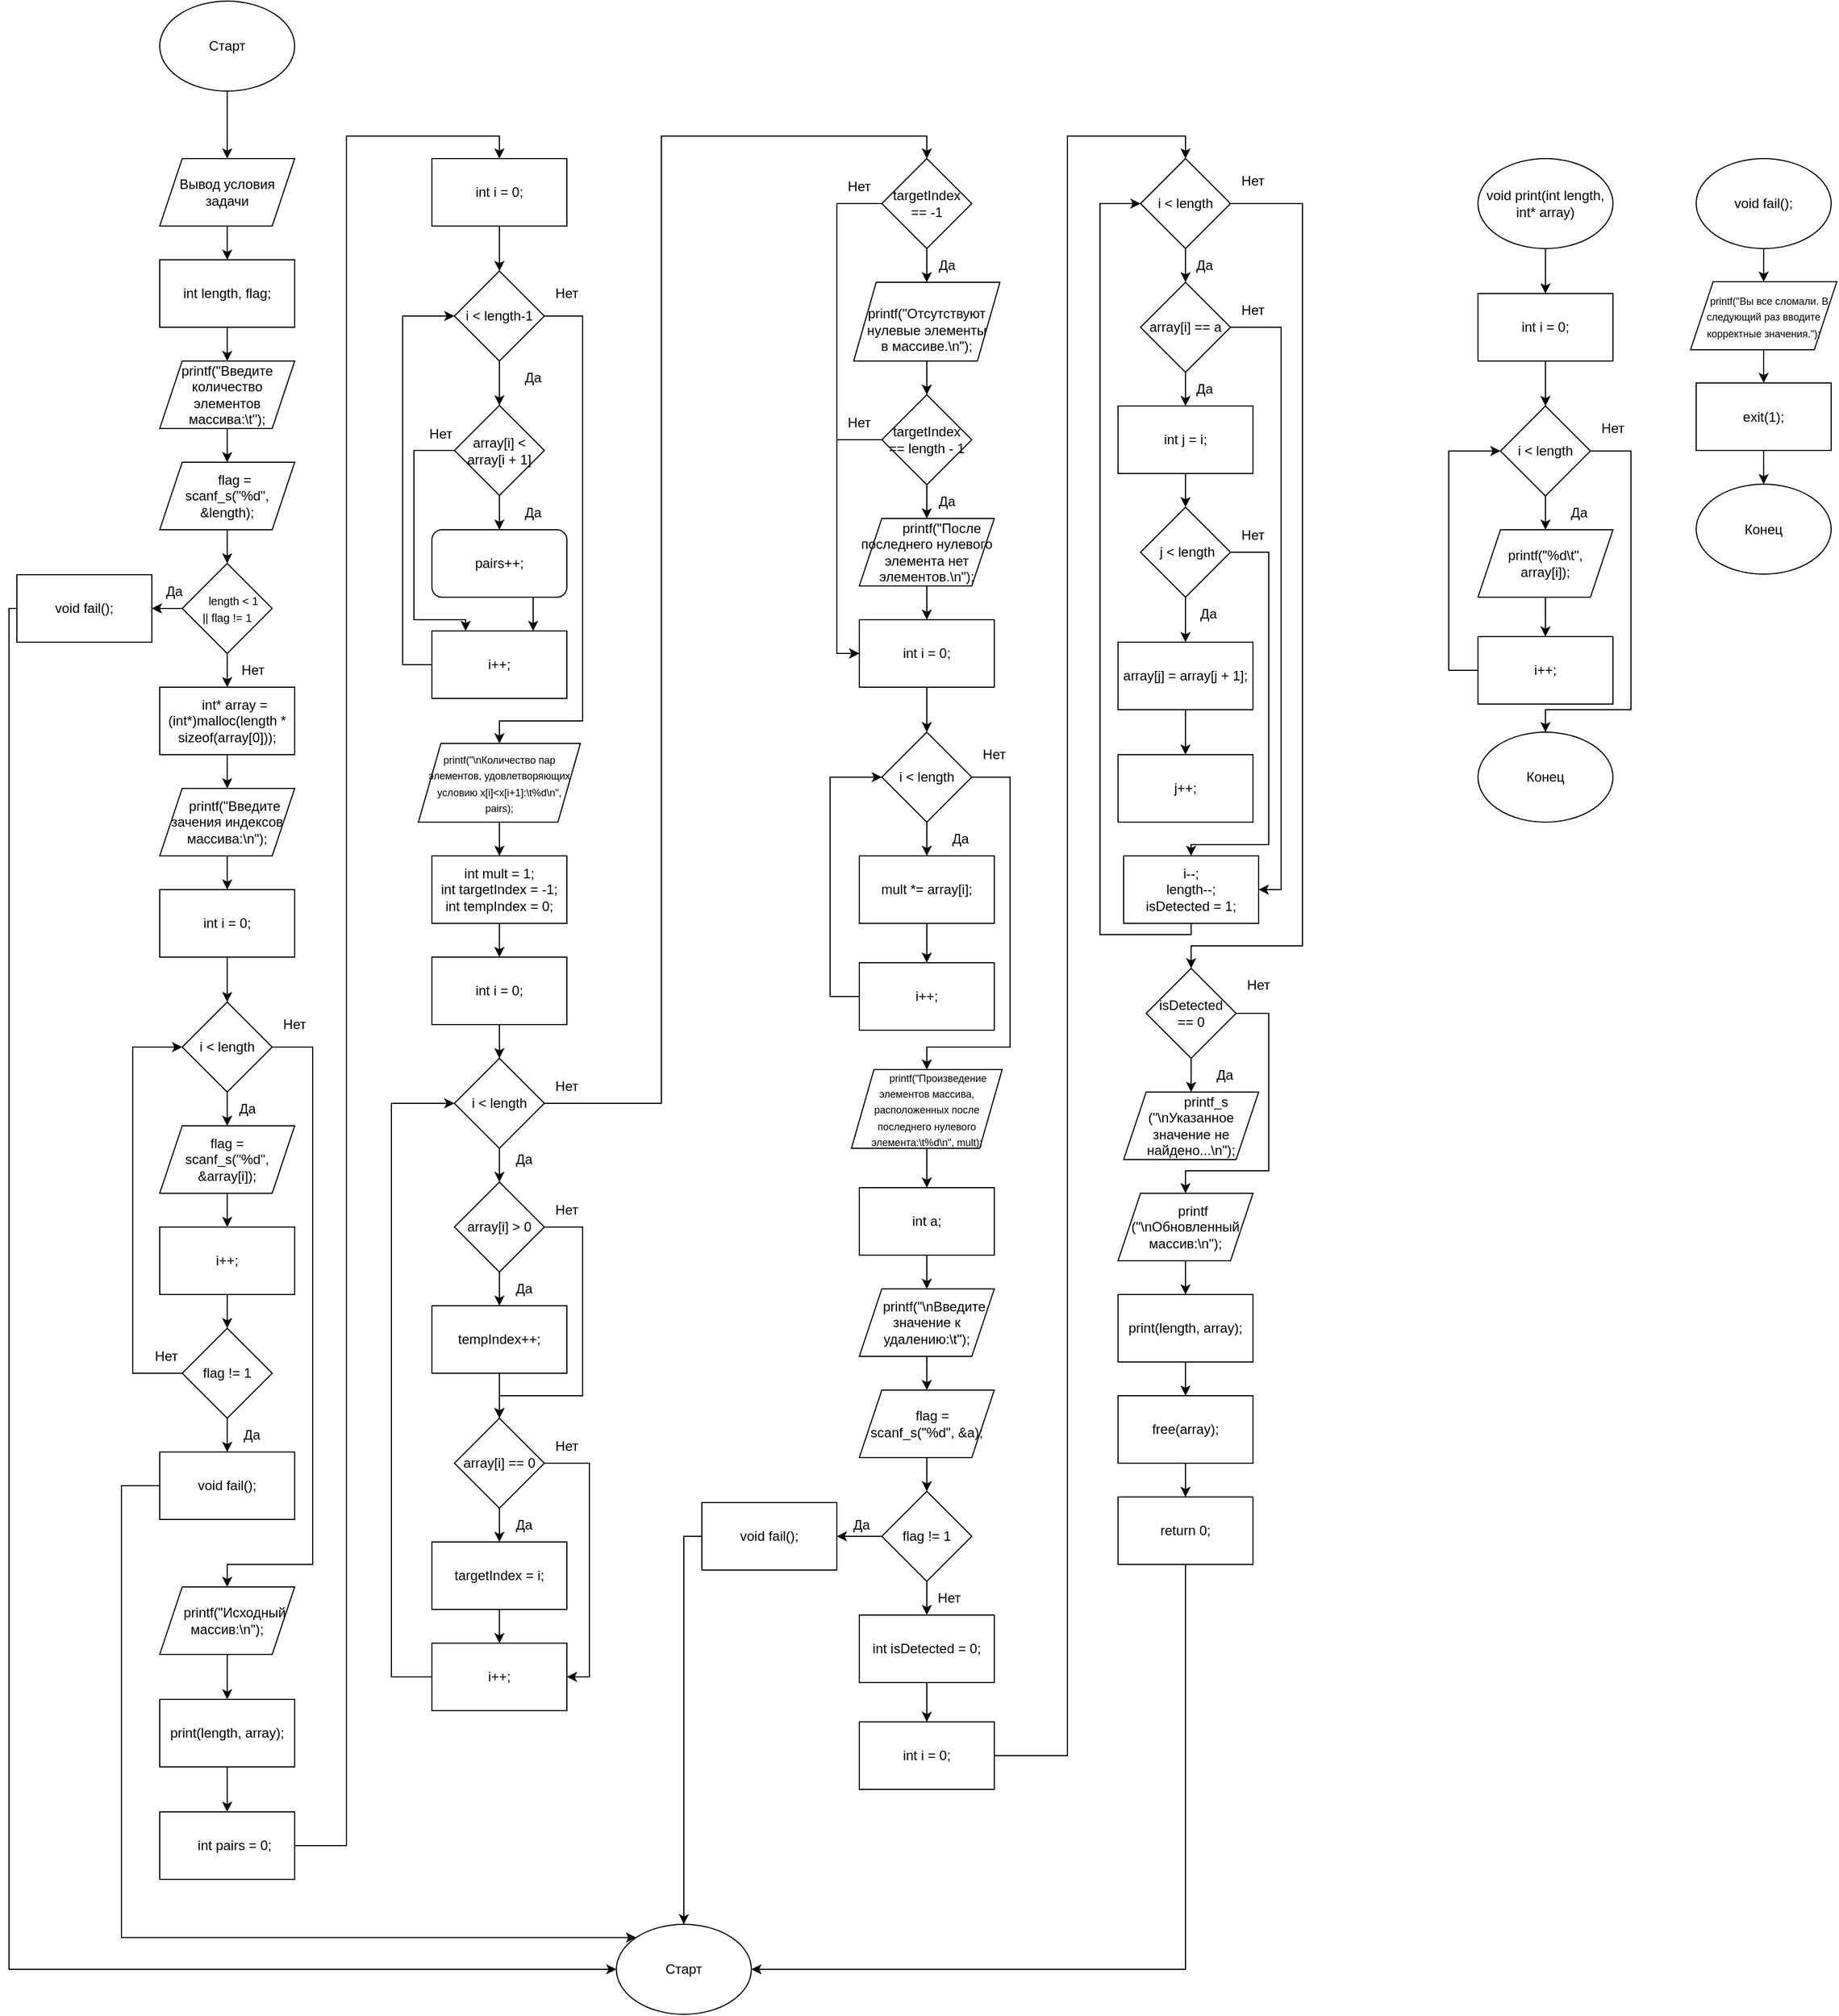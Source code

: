 <mxfile version="22.1.3" type="device">
  <diagram id="C5RBs43oDa-KdzZeNtuy" name="Page-1">
    <mxGraphModel dx="1538" dy="1978" grid="1" gridSize="10" guides="1" tooltips="1" connect="1" arrows="1" fold="1" page="1" pageScale="1" pageWidth="827" pageHeight="1169" math="0" shadow="0">
      <root>
        <mxCell id="WIyWlLk6GJQsqaUBKTNV-0" />
        <mxCell id="WIyWlLk6GJQsqaUBKTNV-1" parent="WIyWlLk6GJQsqaUBKTNV-0" />
        <mxCell id="Y9hDA8jvn1Iqzjb3GO8k-1" style="edgeStyle=orthogonalEdgeStyle;rounded=0;orthogonalLoop=1;jettySize=auto;html=1;entryX=0.5;entryY=0;entryDx=0;entryDy=0;" parent="WIyWlLk6GJQsqaUBKTNV-1" source="Y9hDA8jvn1Iqzjb3GO8k-0" target="Y9hDA8jvn1Iqzjb3GO8k-5" edge="1">
          <mxGeometry relative="1" as="geometry">
            <mxPoint x="414" y="-170" as="targetPoint" />
          </mxGeometry>
        </mxCell>
        <mxCell id="Y9hDA8jvn1Iqzjb3GO8k-0" value="Старт" style="ellipse;whiteSpace=wrap;html=1;" parent="WIyWlLk6GJQsqaUBKTNV-1" vertex="1">
          <mxGeometry x="354" y="-310" width="120" height="80" as="geometry" />
        </mxCell>
        <mxCell id="Y9hDA8jvn1Iqzjb3GO8k-7" style="edgeStyle=orthogonalEdgeStyle;rounded=0;orthogonalLoop=1;jettySize=auto;html=1;entryX=0.5;entryY=0;entryDx=0;entryDy=0;" parent="WIyWlLk6GJQsqaUBKTNV-1" source="Y9hDA8jvn1Iqzjb3GO8k-5" target="Y9hDA8jvn1Iqzjb3GO8k-6" edge="1">
          <mxGeometry relative="1" as="geometry" />
        </mxCell>
        <mxCell id="Y9hDA8jvn1Iqzjb3GO8k-5" value="Вывод условия задачи" style="shape=parallelogram;perimeter=parallelogramPerimeter;whiteSpace=wrap;html=1;fixedSize=1;" parent="WIyWlLk6GJQsqaUBKTNV-1" vertex="1">
          <mxGeometry x="354" y="-170" width="120" height="60" as="geometry" />
        </mxCell>
        <mxCell id="Y9hDA8jvn1Iqzjb3GO8k-30" style="edgeStyle=orthogonalEdgeStyle;rounded=0;orthogonalLoop=1;jettySize=auto;html=1;entryX=0.5;entryY=0;entryDx=0;entryDy=0;" parent="WIyWlLk6GJQsqaUBKTNV-1" source="Y9hDA8jvn1Iqzjb3GO8k-6" target="Y9hDA8jvn1Iqzjb3GO8k-29" edge="1">
          <mxGeometry relative="1" as="geometry" />
        </mxCell>
        <mxCell id="Y9hDA8jvn1Iqzjb3GO8k-6" value="int length, flag;" style="rounded=0;whiteSpace=wrap;html=1;" parent="WIyWlLk6GJQsqaUBKTNV-1" vertex="1">
          <mxGeometry x="354" y="-80" width="120" height="60" as="geometry" />
        </mxCell>
        <mxCell id="Y9hDA8jvn1Iqzjb3GO8k-18" style="edgeStyle=orthogonalEdgeStyle;rounded=0;orthogonalLoop=1;jettySize=auto;html=1;entryX=0.5;entryY=0;entryDx=0;entryDy=0;" parent="WIyWlLk6GJQsqaUBKTNV-1" source="Y9hDA8jvn1Iqzjb3GO8k-9" target="Y9hDA8jvn1Iqzjb3GO8k-16" edge="1">
          <mxGeometry relative="1" as="geometry" />
        </mxCell>
        <mxCell id="Y9hDA8jvn1Iqzjb3GO8k-9" value="exit(1);" style="rounded=0;whiteSpace=wrap;html=1;" parent="WIyWlLk6GJQsqaUBKTNV-1" vertex="1">
          <mxGeometry x="1720.04" y="29.5" width="120" height="60" as="geometry" />
        </mxCell>
        <mxCell id="Y9hDA8jvn1Iqzjb3GO8k-21" style="edgeStyle=orthogonalEdgeStyle;rounded=0;orthogonalLoop=1;jettySize=auto;html=1;entryX=0.5;entryY=0;entryDx=0;entryDy=0;" parent="WIyWlLk6GJQsqaUBKTNV-1" source="Y9hDA8jvn1Iqzjb3GO8k-13" target="Y9hDA8jvn1Iqzjb3GO8k-20" edge="1">
          <mxGeometry relative="1" as="geometry" />
        </mxCell>
        <mxCell id="SnczwAfLIbJCnH8Hz4EH-12" style="edgeStyle=orthogonalEdgeStyle;rounded=0;orthogonalLoop=1;jettySize=auto;html=1;entryX=1;entryY=0.5;entryDx=0;entryDy=0;" edge="1" parent="WIyWlLk6GJQsqaUBKTNV-1" source="Y9hDA8jvn1Iqzjb3GO8k-13" target="Y9hDA8jvn1Iqzjb3GO8k-95">
          <mxGeometry relative="1" as="geometry" />
        </mxCell>
        <mxCell id="Y9hDA8jvn1Iqzjb3GO8k-13" value="&lt;div&gt;&lt;font style=&quot;font-size: 10px;&quot;&gt;&amp;nbsp; &amp;nbsp; length &amp;lt; 1&lt;/font&gt;&lt;/div&gt;&lt;div&gt;&lt;font style=&quot;font-size: 10px;&quot;&gt;|| flag != 1&lt;/font&gt;&lt;/div&gt;" style="rhombus;whiteSpace=wrap;html=1;" parent="WIyWlLk6GJQsqaUBKTNV-1" vertex="1">
          <mxGeometry x="374" y="190" width="80" height="80" as="geometry" />
        </mxCell>
        <mxCell id="Y9hDA8jvn1Iqzjb3GO8k-22" style="edgeStyle=orthogonalEdgeStyle;rounded=0;orthogonalLoop=1;jettySize=auto;html=1;entryX=0.5;entryY=0;entryDx=0;entryDy=0;" parent="WIyWlLk6GJQsqaUBKTNV-1" source="Y9hDA8jvn1Iqzjb3GO8k-14" target="Y9hDA8jvn1Iqzjb3GO8k-13" edge="1">
          <mxGeometry relative="1" as="geometry" />
        </mxCell>
        <mxCell id="Y9hDA8jvn1Iqzjb3GO8k-14" value="&amp;nbsp; &amp;nbsp; flag = scanf_s(&quot;%d&quot;, &amp;amp;length);" style="shape=parallelogram;perimeter=parallelogramPerimeter;whiteSpace=wrap;html=1;fixedSize=1;" parent="WIyWlLk6GJQsqaUBKTNV-1" vertex="1">
          <mxGeometry x="354" y="100" width="120" height="60" as="geometry" />
        </mxCell>
        <mxCell id="Y9hDA8jvn1Iqzjb3GO8k-17" style="edgeStyle=orthogonalEdgeStyle;rounded=0;orthogonalLoop=1;jettySize=auto;html=1;entryX=0.5;entryY=0;entryDx=0;entryDy=0;" parent="WIyWlLk6GJQsqaUBKTNV-1" source="Y9hDA8jvn1Iqzjb3GO8k-15" target="Y9hDA8jvn1Iqzjb3GO8k-9" edge="1">
          <mxGeometry relative="1" as="geometry" />
        </mxCell>
        <mxCell id="Y9hDA8jvn1Iqzjb3GO8k-15" value="&lt;div&gt;&lt;font style=&quot;font-size: 9px;&quot;&gt;&amp;nbsp; &amp;nbsp; printf(&quot;Вы все сломали. В следующий раз вводите корректные значения.&quot;);&lt;/font&gt;&lt;/div&gt;" style="shape=parallelogram;perimeter=parallelogramPerimeter;whiteSpace=wrap;html=1;fixedSize=1;" parent="WIyWlLk6GJQsqaUBKTNV-1" vertex="1">
          <mxGeometry x="1715.04" y="-60.5" width="130" height="60.5" as="geometry" />
        </mxCell>
        <mxCell id="Y9hDA8jvn1Iqzjb3GO8k-16" value="Конец" style="ellipse;whiteSpace=wrap;html=1;" parent="WIyWlLk6GJQsqaUBKTNV-1" vertex="1">
          <mxGeometry x="1720.04" y="119.5" width="120" height="80" as="geometry" />
        </mxCell>
        <mxCell id="Y9hDA8jvn1Iqzjb3GO8k-28" style="edgeStyle=orthogonalEdgeStyle;rounded=0;orthogonalLoop=1;jettySize=auto;html=1;entryX=0.5;entryY=0;entryDx=0;entryDy=0;" parent="WIyWlLk6GJQsqaUBKTNV-1" source="Y9hDA8jvn1Iqzjb3GO8k-20" target="Y9hDA8jvn1Iqzjb3GO8k-26" edge="1">
          <mxGeometry relative="1" as="geometry" />
        </mxCell>
        <mxCell id="Y9hDA8jvn1Iqzjb3GO8k-20" value="&lt;div&gt;&amp;nbsp; &amp;nbsp; int* array = (int*)malloc(length * sizeof(array[0]));&lt;/div&gt;" style="rounded=0;whiteSpace=wrap;html=1;" parent="WIyWlLk6GJQsqaUBKTNV-1" vertex="1">
          <mxGeometry x="354" y="300" width="120" height="60" as="geometry" />
        </mxCell>
        <mxCell id="Y9hDA8jvn1Iqzjb3GO8k-24" value="Да" style="text;html=1;strokeColor=none;fillColor=none;align=center;verticalAlign=middle;whiteSpace=wrap;rounded=0;" parent="WIyWlLk6GJQsqaUBKTNV-1" vertex="1">
          <mxGeometry x="354" y="200" width="26" height="30" as="geometry" />
        </mxCell>
        <mxCell id="Y9hDA8jvn1Iqzjb3GO8k-25" value="Нет" style="text;html=1;strokeColor=none;fillColor=none;align=center;verticalAlign=middle;whiteSpace=wrap;rounded=0;" parent="WIyWlLk6GJQsqaUBKTNV-1" vertex="1">
          <mxGeometry x="418" y="270" width="38" height="30" as="geometry" />
        </mxCell>
        <mxCell id="Y9hDA8jvn1Iqzjb3GO8k-51" style="edgeStyle=orthogonalEdgeStyle;rounded=0;orthogonalLoop=1;jettySize=auto;html=1;entryX=0.5;entryY=0;entryDx=0;entryDy=0;" parent="WIyWlLk6GJQsqaUBKTNV-1" source="Y9hDA8jvn1Iqzjb3GO8k-26" target="Y9hDA8jvn1Iqzjb3GO8k-34" edge="1">
          <mxGeometry relative="1" as="geometry" />
        </mxCell>
        <mxCell id="Y9hDA8jvn1Iqzjb3GO8k-26" value="&lt;div&gt;&amp;nbsp; &amp;nbsp; printf(&quot;Введите зачения индексов массива:\n&quot;);&lt;/div&gt;" style="shape=parallelogram;perimeter=parallelogramPerimeter;whiteSpace=wrap;html=1;fixedSize=1;" parent="WIyWlLk6GJQsqaUBKTNV-1" vertex="1">
          <mxGeometry x="354" y="390" width="120" height="60" as="geometry" />
        </mxCell>
        <mxCell id="Y9hDA8jvn1Iqzjb3GO8k-31" style="edgeStyle=orthogonalEdgeStyle;rounded=0;orthogonalLoop=1;jettySize=auto;html=1;entryX=0.5;entryY=0;entryDx=0;entryDy=0;" parent="WIyWlLk6GJQsqaUBKTNV-1" source="Y9hDA8jvn1Iqzjb3GO8k-29" target="Y9hDA8jvn1Iqzjb3GO8k-14" edge="1">
          <mxGeometry relative="1" as="geometry" />
        </mxCell>
        <mxCell id="Y9hDA8jvn1Iqzjb3GO8k-29" value="printf(&quot;Введите количество элементов массива:\t&quot;);" style="shape=parallelogram;perimeter=parallelogramPerimeter;whiteSpace=wrap;html=1;fixedSize=1;" parent="WIyWlLk6GJQsqaUBKTNV-1" vertex="1">
          <mxGeometry x="354" y="10" width="120" height="60" as="geometry" />
        </mxCell>
        <mxCell id="Y9hDA8jvn1Iqzjb3GO8k-38" style="edgeStyle=orthogonalEdgeStyle;rounded=0;orthogonalLoop=1;jettySize=auto;html=1;entryX=0.5;entryY=0;entryDx=0;entryDy=0;" parent="WIyWlLk6GJQsqaUBKTNV-1" source="Y9hDA8jvn1Iqzjb3GO8k-34" target="Y9hDA8jvn1Iqzjb3GO8k-35" edge="1">
          <mxGeometry relative="1" as="geometry" />
        </mxCell>
        <mxCell id="Y9hDA8jvn1Iqzjb3GO8k-34" value="int i = 0;" style="rounded=0;whiteSpace=wrap;html=1;" parent="WIyWlLk6GJQsqaUBKTNV-1" vertex="1">
          <mxGeometry x="354" y="480" width="120" height="60" as="geometry" />
        </mxCell>
        <mxCell id="Y9hDA8jvn1Iqzjb3GO8k-40" style="edgeStyle=orthogonalEdgeStyle;rounded=0;orthogonalLoop=1;jettySize=auto;html=1;exitX=0.5;exitY=1;exitDx=0;exitDy=0;entryX=0.5;entryY=0;entryDx=0;entryDy=0;" parent="WIyWlLk6GJQsqaUBKTNV-1" source="Y9hDA8jvn1Iqzjb3GO8k-35" target="Y9hDA8jvn1Iqzjb3GO8k-39" edge="1">
          <mxGeometry relative="1" as="geometry" />
        </mxCell>
        <mxCell id="Y9hDA8jvn1Iqzjb3GO8k-62" style="edgeStyle=orthogonalEdgeStyle;rounded=0;orthogonalLoop=1;jettySize=auto;html=1;entryX=0.5;entryY=0;entryDx=0;entryDy=0;" parent="WIyWlLk6GJQsqaUBKTNV-1" source="Y9hDA8jvn1Iqzjb3GO8k-35" target="Y9hDA8jvn1Iqzjb3GO8k-63" edge="1">
          <mxGeometry relative="1" as="geometry">
            <mxPoint x="414" y="1010" as="targetPoint" />
            <Array as="points">
              <mxPoint x="490" y="620" />
              <mxPoint x="490" y="1080" />
              <mxPoint x="414" y="1080" />
            </Array>
          </mxGeometry>
        </mxCell>
        <mxCell id="Y9hDA8jvn1Iqzjb3GO8k-35" value="i &amp;lt; length" style="rhombus;whiteSpace=wrap;html=1;" parent="WIyWlLk6GJQsqaUBKTNV-1" vertex="1">
          <mxGeometry x="374" y="580" width="80" height="80" as="geometry" />
        </mxCell>
        <mxCell id="Y9hDA8jvn1Iqzjb3GO8k-88" style="edgeStyle=orthogonalEdgeStyle;rounded=0;orthogonalLoop=1;jettySize=auto;html=1;exitX=0.5;exitY=1;exitDx=0;exitDy=0;entryX=0.5;entryY=0;entryDx=0;entryDy=0;" parent="WIyWlLk6GJQsqaUBKTNV-1" source="Y9hDA8jvn1Iqzjb3GO8k-39" target="Y9hDA8jvn1Iqzjb3GO8k-86" edge="1">
          <mxGeometry relative="1" as="geometry" />
        </mxCell>
        <mxCell id="Y9hDA8jvn1Iqzjb3GO8k-39" value="flag = &lt;br&gt;scanf_s(&quot;%d&quot;, &amp;amp;array[i]);" style="shape=parallelogram;perimeter=parallelogramPerimeter;whiteSpace=wrap;html=1;fixedSize=1;" parent="WIyWlLk6GJQsqaUBKTNV-1" vertex="1">
          <mxGeometry x="354" y="690" width="120" height="60" as="geometry" />
        </mxCell>
        <mxCell id="Y9hDA8jvn1Iqzjb3GO8k-41" value="Да" style="text;html=1;strokeColor=none;fillColor=none;align=center;verticalAlign=middle;whiteSpace=wrap;rounded=0;" parent="WIyWlLk6GJQsqaUBKTNV-1" vertex="1">
          <mxGeometry x="414" y="660" width="36" height="30" as="geometry" />
        </mxCell>
        <mxCell id="Y9hDA8jvn1Iqzjb3GO8k-42" value="Нет" style="text;html=1;strokeColor=none;fillColor=none;align=center;verticalAlign=middle;whiteSpace=wrap;rounded=0;" parent="WIyWlLk6GJQsqaUBKTNV-1" vertex="1">
          <mxGeometry x="454" y="584.5" width="40" height="30" as="geometry" />
        </mxCell>
        <mxCell id="Y9hDA8jvn1Iqzjb3GO8k-54" style="edgeStyle=orthogonalEdgeStyle;rounded=0;orthogonalLoop=1;jettySize=auto;html=1;entryX=0;entryY=0.5;entryDx=0;entryDy=0;" parent="WIyWlLk6GJQsqaUBKTNV-1" source="Y9hDA8jvn1Iqzjb3GO8k-43" target="Y9hDA8jvn1Iqzjb3GO8k-35" edge="1">
          <mxGeometry relative="1" as="geometry">
            <Array as="points">
              <mxPoint x="330" y="910" />
              <mxPoint x="330" y="620" />
            </Array>
          </mxGeometry>
        </mxCell>
        <mxCell id="Y9hDA8jvn1Iqzjb3GO8k-60" style="edgeStyle=orthogonalEdgeStyle;rounded=0;orthogonalLoop=1;jettySize=auto;html=1;entryX=0.5;entryY=0;entryDx=0;entryDy=0;" parent="WIyWlLk6GJQsqaUBKTNV-1" source="Y9hDA8jvn1Iqzjb3GO8k-43" target="Y9hDA8jvn1Iqzjb3GO8k-96" edge="1">
          <mxGeometry relative="1" as="geometry">
            <mxPoint x="414" y="980" as="targetPoint" />
          </mxGeometry>
        </mxCell>
        <mxCell id="Y9hDA8jvn1Iqzjb3GO8k-43" value="flag != 1" style="rhombus;whiteSpace=wrap;html=1;" parent="WIyWlLk6GJQsqaUBKTNV-1" vertex="1">
          <mxGeometry x="374" y="870" width="80" height="80" as="geometry" />
        </mxCell>
        <mxCell id="Y9hDA8jvn1Iqzjb3GO8k-84" style="edgeStyle=orthogonalEdgeStyle;rounded=0;orthogonalLoop=1;jettySize=auto;html=1;entryX=0.5;entryY=0;entryDx=0;entryDy=0;" parent="WIyWlLk6GJQsqaUBKTNV-1" source="Y9hDA8jvn1Iqzjb3GO8k-47" target="Y9hDA8jvn1Iqzjb3GO8k-15" edge="1">
          <mxGeometry relative="1" as="geometry" />
        </mxCell>
        <mxCell id="Y9hDA8jvn1Iqzjb3GO8k-47" value="void fail();" style="ellipse;whiteSpace=wrap;html=1;" parent="WIyWlLk6GJQsqaUBKTNV-1" vertex="1">
          <mxGeometry x="1720.04" y="-170" width="120" height="80" as="geometry" />
        </mxCell>
        <mxCell id="Y9hDA8jvn1Iqzjb3GO8k-55" value="Нет" style="text;html=1;strokeColor=none;fillColor=none;align=center;verticalAlign=middle;whiteSpace=wrap;rounded=0;" parent="WIyWlLk6GJQsqaUBKTNV-1" vertex="1">
          <mxGeometry x="340" y="880" width="40" height="30" as="geometry" />
        </mxCell>
        <mxCell id="Y9hDA8jvn1Iqzjb3GO8k-57" value="Да" style="text;html=1;strokeColor=none;fillColor=none;align=center;verticalAlign=middle;whiteSpace=wrap;rounded=0;" parent="WIyWlLk6GJQsqaUBKTNV-1" vertex="1">
          <mxGeometry x="418" y="950" width="36" height="30" as="geometry" />
        </mxCell>
        <mxCell id="Y9hDA8jvn1Iqzjb3GO8k-93" style="edgeStyle=orthogonalEdgeStyle;rounded=0;orthogonalLoop=1;jettySize=auto;html=1;entryX=0.5;entryY=0;entryDx=0;entryDy=0;" parent="WIyWlLk6GJQsqaUBKTNV-1" source="Y9hDA8jvn1Iqzjb3GO8k-63" target="Y9hDA8jvn1Iqzjb3GO8k-94" edge="1">
          <mxGeometry relative="1" as="geometry">
            <mxPoint x="414" y="1190" as="targetPoint" />
          </mxGeometry>
        </mxCell>
        <mxCell id="Y9hDA8jvn1Iqzjb3GO8k-63" value="&lt;div&gt;&amp;nbsp; &amp;nbsp; printf(&quot;Исходный массив:\n&quot;);&lt;/div&gt;" style="shape=parallelogram;perimeter=parallelogramPerimeter;whiteSpace=wrap;html=1;fixedSize=1;" parent="WIyWlLk6GJQsqaUBKTNV-1" vertex="1">
          <mxGeometry x="354" y="1100" width="120" height="60" as="geometry" />
        </mxCell>
        <mxCell id="Y9hDA8jvn1Iqzjb3GO8k-66" style="edgeStyle=orthogonalEdgeStyle;rounded=0;orthogonalLoop=1;jettySize=auto;html=1;entryX=0.5;entryY=0;entryDx=0;entryDy=0;" parent="WIyWlLk6GJQsqaUBKTNV-1" source="Y9hDA8jvn1Iqzjb3GO8k-67" target="Y9hDA8jvn1Iqzjb3GO8k-69" edge="1">
          <mxGeometry relative="1" as="geometry" />
        </mxCell>
        <mxCell id="Y9hDA8jvn1Iqzjb3GO8k-67" value="int i = 0;" style="rounded=0;whiteSpace=wrap;html=1;" parent="WIyWlLk6GJQsqaUBKTNV-1" vertex="1">
          <mxGeometry x="1526.04" y="-50" width="120" height="60" as="geometry" />
        </mxCell>
        <mxCell id="Y9hDA8jvn1Iqzjb3GO8k-68" style="edgeStyle=orthogonalEdgeStyle;rounded=0;orthogonalLoop=1;jettySize=auto;html=1;exitX=0.5;exitY=1;exitDx=0;exitDy=0;entryX=0.5;entryY=0;entryDx=0;entryDy=0;" parent="WIyWlLk6GJQsqaUBKTNV-1" source="Y9hDA8jvn1Iqzjb3GO8k-69" target="Y9hDA8jvn1Iqzjb3GO8k-71" edge="1">
          <mxGeometry relative="1" as="geometry" />
        </mxCell>
        <mxCell id="Y9hDA8jvn1Iqzjb3GO8k-81" style="edgeStyle=orthogonalEdgeStyle;rounded=0;orthogonalLoop=1;jettySize=auto;html=1;entryX=0.5;entryY=0;entryDx=0;entryDy=0;" parent="WIyWlLk6GJQsqaUBKTNV-1" source="Y9hDA8jvn1Iqzjb3GO8k-69" target="Y9hDA8jvn1Iqzjb3GO8k-80" edge="1">
          <mxGeometry relative="1" as="geometry">
            <Array as="points">
              <mxPoint x="1662.04" y="90" />
              <mxPoint x="1662.04" y="320" />
              <mxPoint x="1586.04" y="320" />
            </Array>
          </mxGeometry>
        </mxCell>
        <mxCell id="Y9hDA8jvn1Iqzjb3GO8k-69" value="i &amp;lt; length" style="rhombus;whiteSpace=wrap;html=1;" parent="WIyWlLk6GJQsqaUBKTNV-1" vertex="1">
          <mxGeometry x="1546.04" y="50" width="80" height="80" as="geometry" />
        </mxCell>
        <mxCell id="Y9hDA8jvn1Iqzjb3GO8k-70" style="edgeStyle=orthogonalEdgeStyle;rounded=0;orthogonalLoop=1;jettySize=auto;html=1;entryX=0.5;entryY=0;entryDx=0;entryDy=0;" parent="WIyWlLk6GJQsqaUBKTNV-1" source="Y9hDA8jvn1Iqzjb3GO8k-71" target="Y9hDA8jvn1Iqzjb3GO8k-90" edge="1">
          <mxGeometry relative="1" as="geometry">
            <mxPoint x="1586.04" y="250" as="targetPoint" />
          </mxGeometry>
        </mxCell>
        <mxCell id="Y9hDA8jvn1Iqzjb3GO8k-71" value="printf(&quot;%d\t&quot;,&lt;br&gt;array[i]);" style="shape=parallelogram;perimeter=parallelogramPerimeter;whiteSpace=wrap;html=1;fixedSize=1;" parent="WIyWlLk6GJQsqaUBKTNV-1" vertex="1">
          <mxGeometry x="1526.04" y="160" width="120" height="60" as="geometry" />
        </mxCell>
        <mxCell id="Y9hDA8jvn1Iqzjb3GO8k-72" value="Да" style="text;html=1;strokeColor=none;fillColor=none;align=center;verticalAlign=middle;whiteSpace=wrap;rounded=0;" parent="WIyWlLk6GJQsqaUBKTNV-1" vertex="1">
          <mxGeometry x="1586.04" y="130" width="60" height="30" as="geometry" />
        </mxCell>
        <mxCell id="Y9hDA8jvn1Iqzjb3GO8k-73" value="Нет" style="text;html=1;strokeColor=none;fillColor=none;align=center;verticalAlign=middle;whiteSpace=wrap;rounded=0;" parent="WIyWlLk6GJQsqaUBKTNV-1" vertex="1">
          <mxGeometry x="1626.04" y="54.5" width="40" height="30" as="geometry" />
        </mxCell>
        <mxCell id="Y9hDA8jvn1Iqzjb3GO8k-80" value="Конец" style="ellipse;whiteSpace=wrap;html=1;" parent="WIyWlLk6GJQsqaUBKTNV-1" vertex="1">
          <mxGeometry x="1526.04" y="340" width="120" height="80" as="geometry" />
        </mxCell>
        <mxCell id="Y9hDA8jvn1Iqzjb3GO8k-83" style="edgeStyle=orthogonalEdgeStyle;rounded=0;orthogonalLoop=1;jettySize=auto;html=1;entryX=0.5;entryY=0;entryDx=0;entryDy=0;" parent="WIyWlLk6GJQsqaUBKTNV-1" source="Y9hDA8jvn1Iqzjb3GO8k-82" target="Y9hDA8jvn1Iqzjb3GO8k-67" edge="1">
          <mxGeometry relative="1" as="geometry" />
        </mxCell>
        <mxCell id="Y9hDA8jvn1Iqzjb3GO8k-82" value="&lt;div&gt;void print(int length, int* array)&lt;/div&gt;" style="ellipse;whiteSpace=wrap;html=1;" parent="WIyWlLk6GJQsqaUBKTNV-1" vertex="1">
          <mxGeometry x="1526.04" y="-170" width="120" height="80" as="geometry" />
        </mxCell>
        <mxCell id="Y9hDA8jvn1Iqzjb3GO8k-87" style="edgeStyle=orthogonalEdgeStyle;rounded=0;orthogonalLoop=1;jettySize=auto;html=1;entryX=0.5;entryY=0;entryDx=0;entryDy=0;" parent="WIyWlLk6GJQsqaUBKTNV-1" source="Y9hDA8jvn1Iqzjb3GO8k-86" target="Y9hDA8jvn1Iqzjb3GO8k-43" edge="1">
          <mxGeometry relative="1" as="geometry" />
        </mxCell>
        <mxCell id="Y9hDA8jvn1Iqzjb3GO8k-86" value="i++;" style="rounded=0;whiteSpace=wrap;html=1;" parent="WIyWlLk6GJQsqaUBKTNV-1" vertex="1">
          <mxGeometry x="354" y="780" width="120" height="60" as="geometry" />
        </mxCell>
        <mxCell id="Y9hDA8jvn1Iqzjb3GO8k-91" style="edgeStyle=orthogonalEdgeStyle;rounded=0;orthogonalLoop=1;jettySize=auto;html=1;entryX=0;entryY=0.5;entryDx=0;entryDy=0;" parent="WIyWlLk6GJQsqaUBKTNV-1" source="Y9hDA8jvn1Iqzjb3GO8k-90" target="Y9hDA8jvn1Iqzjb3GO8k-69" edge="1">
          <mxGeometry relative="1" as="geometry">
            <Array as="points">
              <mxPoint x="1500.04" y="285" />
              <mxPoint x="1500.04" y="90" />
            </Array>
          </mxGeometry>
        </mxCell>
        <mxCell id="Y9hDA8jvn1Iqzjb3GO8k-90" value="i++;" style="rounded=0;whiteSpace=wrap;html=1;" parent="WIyWlLk6GJQsqaUBKTNV-1" vertex="1">
          <mxGeometry x="1526.04" y="255" width="120" height="60" as="geometry" />
        </mxCell>
        <mxCell id="Y9hDA8jvn1Iqzjb3GO8k-102" style="edgeStyle=orthogonalEdgeStyle;rounded=0;orthogonalLoop=1;jettySize=auto;html=1;entryX=0.5;entryY=0;entryDx=0;entryDy=0;" parent="WIyWlLk6GJQsqaUBKTNV-1" source="Y9hDA8jvn1Iqzjb3GO8k-94" target="Y9hDA8jvn1Iqzjb3GO8k-101" edge="1">
          <mxGeometry relative="1" as="geometry" />
        </mxCell>
        <mxCell id="Y9hDA8jvn1Iqzjb3GO8k-94" value="&lt;div&gt;print(length, array);&lt;/div&gt;" style="rounded=0;whiteSpace=wrap;html=1;" parent="WIyWlLk6GJQsqaUBKTNV-1" vertex="1">
          <mxGeometry x="354" y="1200" width="120" height="60" as="geometry" />
        </mxCell>
        <mxCell id="SnczwAfLIbJCnH8Hz4EH-13" style="edgeStyle=orthogonalEdgeStyle;rounded=0;orthogonalLoop=1;jettySize=auto;html=1;entryX=0;entryY=0.5;entryDx=0;entryDy=0;" edge="1" parent="WIyWlLk6GJQsqaUBKTNV-1" source="Y9hDA8jvn1Iqzjb3GO8k-95" target="SnczwAfLIbJCnH8Hz4EH-128">
          <mxGeometry relative="1" as="geometry">
            <mxPoint x="194" y="1083" as="targetPoint" />
            <Array as="points">
              <mxPoint x="220" y="230" />
              <mxPoint x="220" y="1440" />
            </Array>
          </mxGeometry>
        </mxCell>
        <mxCell id="Y9hDA8jvn1Iqzjb3GO8k-95" value="void fail();" style="rounded=0;whiteSpace=wrap;html=1;" parent="WIyWlLk6GJQsqaUBKTNV-1" vertex="1">
          <mxGeometry x="227" y="200" width="120" height="60" as="geometry" />
        </mxCell>
        <mxCell id="Y9hDA8jvn1Iqzjb3GO8k-97" style="edgeStyle=orthogonalEdgeStyle;rounded=0;orthogonalLoop=1;jettySize=auto;html=1;entryX=0;entryY=0;entryDx=0;entryDy=0;" parent="WIyWlLk6GJQsqaUBKTNV-1" source="Y9hDA8jvn1Iqzjb3GO8k-96" edge="1" target="SnczwAfLIbJCnH8Hz4EH-128">
          <mxGeometry relative="1" as="geometry">
            <mxPoint x="270" y="1080" as="targetPoint" />
            <Array as="points">
              <mxPoint x="320" y="1010" />
              <mxPoint x="320" y="1412" />
            </Array>
          </mxGeometry>
        </mxCell>
        <mxCell id="Y9hDA8jvn1Iqzjb3GO8k-96" value="void fail();" style="rounded=0;whiteSpace=wrap;html=1;" parent="WIyWlLk6GJQsqaUBKTNV-1" vertex="1">
          <mxGeometry x="354" y="980" width="120" height="60" as="geometry" />
        </mxCell>
        <mxCell id="SnczwAfLIbJCnH8Hz4EH-15" style="edgeStyle=orthogonalEdgeStyle;rounded=0;orthogonalLoop=1;jettySize=auto;html=1;entryX=0.5;entryY=0;entryDx=0;entryDy=0;" edge="1" parent="WIyWlLk6GJQsqaUBKTNV-1" source="Y9hDA8jvn1Iqzjb3GO8k-101" target="Y9hDA8jvn1Iqzjb3GO8k-104">
          <mxGeometry relative="1" as="geometry">
            <Array as="points">
              <mxPoint x="520" y="1330" />
              <mxPoint x="520" y="-190" />
              <mxPoint x="656" y="-190" />
            </Array>
          </mxGeometry>
        </mxCell>
        <mxCell id="Y9hDA8jvn1Iqzjb3GO8k-101" value="&amp;nbsp; &amp;nbsp; int pairs = 0;" style="rounded=0;whiteSpace=wrap;html=1;" parent="WIyWlLk6GJQsqaUBKTNV-1" vertex="1">
          <mxGeometry x="354" y="1300" width="120" height="60" as="geometry" />
        </mxCell>
        <mxCell id="Y9hDA8jvn1Iqzjb3GO8k-103" style="edgeStyle=orthogonalEdgeStyle;rounded=0;orthogonalLoop=1;jettySize=auto;html=1;entryX=0.5;entryY=0;entryDx=0;entryDy=0;" parent="WIyWlLk6GJQsqaUBKTNV-1" source="Y9hDA8jvn1Iqzjb3GO8k-104" target="Y9hDA8jvn1Iqzjb3GO8k-107" edge="1">
          <mxGeometry relative="1" as="geometry" />
        </mxCell>
        <mxCell id="Y9hDA8jvn1Iqzjb3GO8k-104" value="int i = 0;" style="rounded=0;whiteSpace=wrap;html=1;" parent="WIyWlLk6GJQsqaUBKTNV-1" vertex="1">
          <mxGeometry x="596" y="-170" width="120" height="60" as="geometry" />
        </mxCell>
        <mxCell id="Y9hDA8jvn1Iqzjb3GO8k-105" style="edgeStyle=orthogonalEdgeStyle;rounded=0;orthogonalLoop=1;jettySize=auto;html=1;exitX=0.5;exitY=1;exitDx=0;exitDy=0;entryX=0.5;entryY=0;entryDx=0;entryDy=0;" parent="WIyWlLk6GJQsqaUBKTNV-1" source="Y9hDA8jvn1Iqzjb3GO8k-107" target="Y9hDA8jvn1Iqzjb3GO8k-116" edge="1">
          <mxGeometry relative="1" as="geometry">
            <mxPoint x="656" y="40" as="targetPoint" />
          </mxGeometry>
        </mxCell>
        <mxCell id="Y9hDA8jvn1Iqzjb3GO8k-122" style="edgeStyle=orthogonalEdgeStyle;rounded=0;orthogonalLoop=1;jettySize=auto;html=1;entryX=0.5;entryY=0;entryDx=0;entryDy=0;" parent="WIyWlLk6GJQsqaUBKTNV-1" source="Y9hDA8jvn1Iqzjb3GO8k-107" target="Y9hDA8jvn1Iqzjb3GO8k-121" edge="1">
          <mxGeometry relative="1" as="geometry">
            <Array as="points">
              <mxPoint x="730" y="-30" />
              <mxPoint x="730" y="330" />
              <mxPoint x="656" y="330" />
            </Array>
          </mxGeometry>
        </mxCell>
        <mxCell id="Y9hDA8jvn1Iqzjb3GO8k-107" value="i &amp;lt; length-1" style="rhombus;whiteSpace=wrap;html=1;" parent="WIyWlLk6GJQsqaUBKTNV-1" vertex="1">
          <mxGeometry x="616" y="-70" width="80" height="80" as="geometry" />
        </mxCell>
        <mxCell id="Y9hDA8jvn1Iqzjb3GO8k-110" value="Да" style="text;html=1;strokeColor=none;fillColor=none;align=center;verticalAlign=middle;whiteSpace=wrap;rounded=0;" parent="WIyWlLk6GJQsqaUBKTNV-1" vertex="1">
          <mxGeometry x="656" y="10" width="60" height="30" as="geometry" />
        </mxCell>
        <mxCell id="Y9hDA8jvn1Iqzjb3GO8k-111" value="Нет" style="text;html=1;strokeColor=none;fillColor=none;align=center;verticalAlign=middle;whiteSpace=wrap;rounded=0;" parent="WIyWlLk6GJQsqaUBKTNV-1" vertex="1">
          <mxGeometry x="696" y="-65.5" width="40" height="30" as="geometry" />
        </mxCell>
        <mxCell id="Y9hDA8jvn1Iqzjb3GO8k-113" style="edgeStyle=orthogonalEdgeStyle;rounded=0;orthogonalLoop=1;jettySize=auto;html=1;entryX=0;entryY=0.5;entryDx=0;entryDy=0;" parent="WIyWlLk6GJQsqaUBKTNV-1" source="Y9hDA8jvn1Iqzjb3GO8k-114" target="Y9hDA8jvn1Iqzjb3GO8k-107" edge="1">
          <mxGeometry relative="1" as="geometry">
            <Array as="points">
              <mxPoint x="570" y="280" />
              <mxPoint x="570" y="-30" />
            </Array>
          </mxGeometry>
        </mxCell>
        <mxCell id="Y9hDA8jvn1Iqzjb3GO8k-114" value="i++;" style="rounded=0;whiteSpace=wrap;html=1;" parent="WIyWlLk6GJQsqaUBKTNV-1" vertex="1">
          <mxGeometry x="596" y="250" width="120" height="60" as="geometry" />
        </mxCell>
        <mxCell id="Y9hDA8jvn1Iqzjb3GO8k-117" style="edgeStyle=orthogonalEdgeStyle;rounded=0;orthogonalLoop=1;jettySize=auto;html=1;entryX=0.5;entryY=0;entryDx=0;entryDy=0;" parent="WIyWlLk6GJQsqaUBKTNV-1" source="Y9hDA8jvn1Iqzjb3GO8k-116" target="Y9hDA8jvn1Iqzjb3GO8k-119" edge="1">
          <mxGeometry relative="1" as="geometry">
            <mxPoint x="656" y="160" as="targetPoint" />
          </mxGeometry>
        </mxCell>
        <mxCell id="Y9hDA8jvn1Iqzjb3GO8k-125" style="edgeStyle=orthogonalEdgeStyle;rounded=0;orthogonalLoop=1;jettySize=auto;html=1;exitX=0;exitY=0.5;exitDx=0;exitDy=0;entryX=0.25;entryY=0;entryDx=0;entryDy=0;" parent="WIyWlLk6GJQsqaUBKTNV-1" source="Y9hDA8jvn1Iqzjb3GO8k-116" target="Y9hDA8jvn1Iqzjb3GO8k-114" edge="1">
          <mxGeometry relative="1" as="geometry">
            <Array as="points">
              <mxPoint x="580" y="90" />
              <mxPoint x="580" y="240" />
              <mxPoint x="626" y="240" />
            </Array>
          </mxGeometry>
        </mxCell>
        <mxCell id="Y9hDA8jvn1Iqzjb3GO8k-116" value="array[i] &amp;lt; array[i + 1]" style="rhombus;whiteSpace=wrap;html=1;" parent="WIyWlLk6GJQsqaUBKTNV-1" vertex="1">
          <mxGeometry x="616" y="49.5" width="80" height="80" as="geometry" />
        </mxCell>
        <mxCell id="Y9hDA8jvn1Iqzjb3GO8k-124" style="edgeStyle=orthogonalEdgeStyle;rounded=0;orthogonalLoop=1;jettySize=auto;html=1;exitX=0.75;exitY=1;exitDx=0;exitDy=0;entryX=0.75;entryY=0;entryDx=0;entryDy=0;" parent="WIyWlLk6GJQsqaUBKTNV-1" source="Y9hDA8jvn1Iqzjb3GO8k-119" target="Y9hDA8jvn1Iqzjb3GO8k-114" edge="1">
          <mxGeometry relative="1" as="geometry" />
        </mxCell>
        <mxCell id="Y9hDA8jvn1Iqzjb3GO8k-119" value="pairs++;" style="rounded=1;whiteSpace=wrap;html=1;" parent="WIyWlLk6GJQsqaUBKTNV-1" vertex="1">
          <mxGeometry x="596" y="160" width="120" height="60" as="geometry" />
        </mxCell>
        <mxCell id="SnczwAfLIbJCnH8Hz4EH-1" style="edgeStyle=orthogonalEdgeStyle;rounded=0;orthogonalLoop=1;jettySize=auto;html=1;entryX=0.5;entryY=0;entryDx=0;entryDy=0;" edge="1" parent="WIyWlLk6GJQsqaUBKTNV-1" source="Y9hDA8jvn1Iqzjb3GO8k-121" target="SnczwAfLIbJCnH8Hz4EH-0">
          <mxGeometry relative="1" as="geometry" />
        </mxCell>
        <mxCell id="Y9hDA8jvn1Iqzjb3GO8k-121" value="&lt;font style=&quot;font-size: 9px;&quot;&gt;printf(&quot;\nКоличество пар элементов, удовлетворяющих условию x[i]&amp;lt;x[i+1]:\t%d\n&quot;,&lt;br&gt;pairs);&lt;/font&gt;" style="shape=parallelogram;perimeter=parallelogramPerimeter;whiteSpace=wrap;html=1;fixedSize=1;" parent="WIyWlLk6GJQsqaUBKTNV-1" vertex="1">
          <mxGeometry x="584" y="350" width="144" height="70" as="geometry" />
        </mxCell>
        <mxCell id="Y9hDA8jvn1Iqzjb3GO8k-123" value="Да" style="text;html=1;strokeColor=none;fillColor=none;align=center;verticalAlign=middle;whiteSpace=wrap;rounded=0;" parent="WIyWlLk6GJQsqaUBKTNV-1" vertex="1">
          <mxGeometry x="656" y="129.5" width="60" height="30" as="geometry" />
        </mxCell>
        <mxCell id="Y9hDA8jvn1Iqzjb3GO8k-126" value="Нет" style="text;html=1;strokeColor=none;fillColor=none;align=center;verticalAlign=middle;whiteSpace=wrap;rounded=0;" parent="WIyWlLk6GJQsqaUBKTNV-1" vertex="1">
          <mxGeometry x="584" y="60" width="40" height="30" as="geometry" />
        </mxCell>
        <mxCell id="SnczwAfLIbJCnH8Hz4EH-3" style="edgeStyle=orthogonalEdgeStyle;rounded=0;orthogonalLoop=1;jettySize=auto;html=1;entryX=0.5;entryY=0;entryDx=0;entryDy=0;" edge="1" parent="WIyWlLk6GJQsqaUBKTNV-1" source="SnczwAfLIbJCnH8Hz4EH-0" target="SnczwAfLIbJCnH8Hz4EH-2">
          <mxGeometry relative="1" as="geometry" />
        </mxCell>
        <mxCell id="SnczwAfLIbJCnH8Hz4EH-0" value="int mult = 1;&lt;br style=&quot;border-color: var(--border-color); padding: 0px; margin: 0px; text-align: left;&quot;&gt;&lt;span style=&quot;text-align: left;&quot;&gt;int targetIndex = -1;&lt;/span&gt;&lt;br style=&quot;border-color: var(--border-color); padding: 0px; margin: 0px; text-align: left;&quot;&gt;&lt;span style=&quot;text-align: left;&quot;&gt;int tempIndex = 0;&lt;/span&gt;" style="rounded=0;whiteSpace=wrap;html=1;" vertex="1" parent="WIyWlLk6GJQsqaUBKTNV-1">
          <mxGeometry x="596" y="450" width="120" height="60" as="geometry" />
        </mxCell>
        <mxCell id="SnczwAfLIbJCnH8Hz4EH-14" style="edgeStyle=orthogonalEdgeStyle;rounded=0;orthogonalLoop=1;jettySize=auto;html=1;entryX=0.5;entryY=0;entryDx=0;entryDy=0;" edge="1" parent="WIyWlLk6GJQsqaUBKTNV-1" source="SnczwAfLIbJCnH8Hz4EH-2" target="SnczwAfLIbJCnH8Hz4EH-6">
          <mxGeometry relative="1" as="geometry" />
        </mxCell>
        <mxCell id="SnczwAfLIbJCnH8Hz4EH-2" value="int i = 0;" style="rounded=0;whiteSpace=wrap;html=1;" vertex="1" parent="WIyWlLk6GJQsqaUBKTNV-1">
          <mxGeometry x="596" y="540" width="120" height="60" as="geometry" />
        </mxCell>
        <mxCell id="SnczwAfLIbJCnH8Hz4EH-18" style="edgeStyle=orthogonalEdgeStyle;rounded=0;orthogonalLoop=1;jettySize=auto;html=1;entryX=0.5;entryY=0;entryDx=0;entryDy=0;" edge="1" parent="WIyWlLk6GJQsqaUBKTNV-1" source="SnczwAfLIbJCnH8Hz4EH-4" target="SnczwAfLIbJCnH8Hz4EH-17">
          <mxGeometry relative="1" as="geometry" />
        </mxCell>
        <mxCell id="SnczwAfLIbJCnH8Hz4EH-28" style="edgeStyle=orthogonalEdgeStyle;rounded=0;orthogonalLoop=1;jettySize=auto;html=1;entryX=1;entryY=0.5;entryDx=0;entryDy=0;" edge="1" parent="WIyWlLk6GJQsqaUBKTNV-1" source="SnczwAfLIbJCnH8Hz4EH-4" target="SnczwAfLIbJCnH8Hz4EH-7">
          <mxGeometry relative="1" as="geometry">
            <Array as="points">
              <mxPoint x="736" y="990" />
              <mxPoint x="736" y="1180" />
            </Array>
          </mxGeometry>
        </mxCell>
        <mxCell id="SnczwAfLIbJCnH8Hz4EH-4" value="array[i] == 0" style="rhombus;whiteSpace=wrap;html=1;" vertex="1" parent="WIyWlLk6GJQsqaUBKTNV-1">
          <mxGeometry x="616" y="950" width="80" height="80" as="geometry" />
        </mxCell>
        <mxCell id="SnczwAfLIbJCnH8Hz4EH-11" style="edgeStyle=orthogonalEdgeStyle;rounded=0;orthogonalLoop=1;jettySize=auto;html=1;entryX=0.5;entryY=0;entryDx=0;entryDy=0;" edge="1" parent="WIyWlLk6GJQsqaUBKTNV-1" source="SnczwAfLIbJCnH8Hz4EH-5" target="SnczwAfLIbJCnH8Hz4EH-9">
          <mxGeometry relative="1" as="geometry" />
        </mxCell>
        <mxCell id="SnczwAfLIbJCnH8Hz4EH-23" style="edgeStyle=orthogonalEdgeStyle;rounded=0;orthogonalLoop=1;jettySize=auto;html=1;entryX=0.5;entryY=0;entryDx=0;entryDy=0;" edge="1" parent="WIyWlLk6GJQsqaUBKTNV-1" source="SnczwAfLIbJCnH8Hz4EH-5" target="SnczwAfLIbJCnH8Hz4EH-4">
          <mxGeometry relative="1" as="geometry">
            <Array as="points">
              <mxPoint x="730" y="780" />
              <mxPoint x="730" y="930" />
              <mxPoint x="656" y="930" />
            </Array>
          </mxGeometry>
        </mxCell>
        <mxCell id="SnczwAfLIbJCnH8Hz4EH-5" value="array[i] &amp;gt; 0" style="rhombus;whiteSpace=wrap;html=1;" vertex="1" parent="WIyWlLk6GJQsqaUBKTNV-1">
          <mxGeometry x="616" y="740" width="80" height="80" as="geometry" />
        </mxCell>
        <mxCell id="SnczwAfLIbJCnH8Hz4EH-10" style="edgeStyle=orthogonalEdgeStyle;rounded=0;orthogonalLoop=1;jettySize=auto;html=1;entryX=0.5;entryY=0;entryDx=0;entryDy=0;" edge="1" parent="WIyWlLk6GJQsqaUBKTNV-1" source="SnczwAfLIbJCnH8Hz4EH-6" target="SnczwAfLIbJCnH8Hz4EH-5">
          <mxGeometry relative="1" as="geometry" />
        </mxCell>
        <mxCell id="SnczwAfLIbJCnH8Hz4EH-22" style="edgeStyle=orthogonalEdgeStyle;rounded=0;orthogonalLoop=1;jettySize=auto;html=1;entryX=0.5;entryY=0;entryDx=0;entryDy=0;" edge="1" parent="WIyWlLk6GJQsqaUBKTNV-1" source="SnczwAfLIbJCnH8Hz4EH-6" target="SnczwAfLIbJCnH8Hz4EH-21">
          <mxGeometry relative="1" as="geometry">
            <Array as="points">
              <mxPoint x="800" y="670" />
              <mxPoint x="800" y="-190" />
              <mxPoint x="1036" y="-190" />
            </Array>
          </mxGeometry>
        </mxCell>
        <mxCell id="SnczwAfLIbJCnH8Hz4EH-6" value="i &amp;lt; length" style="rhombus;whiteSpace=wrap;html=1;" vertex="1" parent="WIyWlLk6GJQsqaUBKTNV-1">
          <mxGeometry x="616" y="630" width="80" height="80" as="geometry" />
        </mxCell>
        <mxCell id="SnczwAfLIbJCnH8Hz4EH-8" style="edgeStyle=orthogonalEdgeStyle;rounded=0;orthogonalLoop=1;jettySize=auto;html=1;entryX=0;entryY=0.5;entryDx=0;entryDy=0;" edge="1" parent="WIyWlLk6GJQsqaUBKTNV-1" source="SnczwAfLIbJCnH8Hz4EH-7" target="SnczwAfLIbJCnH8Hz4EH-6">
          <mxGeometry relative="1" as="geometry">
            <Array as="points">
              <mxPoint x="560" y="1180" />
              <mxPoint x="560" y="670" />
            </Array>
          </mxGeometry>
        </mxCell>
        <mxCell id="SnczwAfLIbJCnH8Hz4EH-7" value="i++;" style="rounded=0;whiteSpace=wrap;html=1;" vertex="1" parent="WIyWlLk6GJQsqaUBKTNV-1">
          <mxGeometry x="596" y="1150" width="120" height="60" as="geometry" />
        </mxCell>
        <mxCell id="SnczwAfLIbJCnH8Hz4EH-16" style="edgeStyle=orthogonalEdgeStyle;rounded=0;orthogonalLoop=1;jettySize=auto;html=1;entryX=0.5;entryY=0;entryDx=0;entryDy=0;" edge="1" parent="WIyWlLk6GJQsqaUBKTNV-1" source="SnczwAfLIbJCnH8Hz4EH-9" target="SnczwAfLIbJCnH8Hz4EH-4">
          <mxGeometry relative="1" as="geometry" />
        </mxCell>
        <mxCell id="SnczwAfLIbJCnH8Hz4EH-9" value="tempIndex++;" style="rounded=0;whiteSpace=wrap;html=1;" vertex="1" parent="WIyWlLk6GJQsqaUBKTNV-1">
          <mxGeometry x="596" y="850" width="120" height="60" as="geometry" />
        </mxCell>
        <mxCell id="SnczwAfLIbJCnH8Hz4EH-19" style="edgeStyle=orthogonalEdgeStyle;rounded=0;orthogonalLoop=1;jettySize=auto;html=1;entryX=0.5;entryY=0;entryDx=0;entryDy=0;" edge="1" parent="WIyWlLk6GJQsqaUBKTNV-1" source="SnczwAfLIbJCnH8Hz4EH-17" target="SnczwAfLIbJCnH8Hz4EH-7">
          <mxGeometry relative="1" as="geometry" />
        </mxCell>
        <mxCell id="SnczwAfLIbJCnH8Hz4EH-17" value="targetIndex = i;" style="rounded=0;whiteSpace=wrap;html=1;" vertex="1" parent="WIyWlLk6GJQsqaUBKTNV-1">
          <mxGeometry x="596" y="1060" width="120" height="60" as="geometry" />
        </mxCell>
        <mxCell id="SnczwAfLIbJCnH8Hz4EH-20" value="Да" style="text;html=1;strokeColor=none;fillColor=none;align=center;verticalAlign=middle;whiteSpace=wrap;rounded=0;" vertex="1" parent="WIyWlLk6GJQsqaUBKTNV-1">
          <mxGeometry x="660" y="705" width="36" height="30" as="geometry" />
        </mxCell>
        <mxCell id="SnczwAfLIbJCnH8Hz4EH-32" style="edgeStyle=orthogonalEdgeStyle;rounded=0;orthogonalLoop=1;jettySize=auto;html=1;entryX=0.5;entryY=0;entryDx=0;entryDy=0;" edge="1" parent="WIyWlLk6GJQsqaUBKTNV-1" source="SnczwAfLIbJCnH8Hz4EH-21" target="SnczwAfLIbJCnH8Hz4EH-30">
          <mxGeometry relative="1" as="geometry" />
        </mxCell>
        <mxCell id="SnczwAfLIbJCnH8Hz4EH-51" style="edgeStyle=orthogonalEdgeStyle;rounded=0;orthogonalLoop=1;jettySize=auto;html=1;entryX=0;entryY=0.5;entryDx=0;entryDy=0;" edge="1" parent="WIyWlLk6GJQsqaUBKTNV-1" source="SnczwAfLIbJCnH8Hz4EH-21" target="SnczwAfLIbJCnH8Hz4EH-42">
          <mxGeometry relative="1" as="geometry">
            <Array as="points">
              <mxPoint x="956" y="-130" />
              <mxPoint x="956" y="270" />
            </Array>
          </mxGeometry>
        </mxCell>
        <mxCell id="SnczwAfLIbJCnH8Hz4EH-21" value="targetIndex&lt;br&gt;== -1" style="rhombus;whiteSpace=wrap;html=1;" vertex="1" parent="WIyWlLk6GJQsqaUBKTNV-1">
          <mxGeometry x="996" y="-170" width="80" height="80" as="geometry" />
        </mxCell>
        <mxCell id="SnczwAfLIbJCnH8Hz4EH-24" value="Да" style="text;html=1;strokeColor=none;fillColor=none;align=center;verticalAlign=middle;whiteSpace=wrap;rounded=0;" vertex="1" parent="WIyWlLk6GJQsqaUBKTNV-1">
          <mxGeometry x="660" y="820" width="36" height="30" as="geometry" />
        </mxCell>
        <mxCell id="SnczwAfLIbJCnH8Hz4EH-25" value="Нет" style="text;html=1;strokeColor=none;fillColor=none;align=center;verticalAlign=middle;whiteSpace=wrap;rounded=0;" vertex="1" parent="WIyWlLk6GJQsqaUBKTNV-1">
          <mxGeometry x="696" y="640" width="40" height="30" as="geometry" />
        </mxCell>
        <mxCell id="SnczwAfLIbJCnH8Hz4EH-26" value="Нет" style="text;html=1;strokeColor=none;fillColor=none;align=center;verticalAlign=middle;whiteSpace=wrap;rounded=0;" vertex="1" parent="WIyWlLk6GJQsqaUBKTNV-1">
          <mxGeometry x="696" y="750" width="40" height="30" as="geometry" />
        </mxCell>
        <mxCell id="SnczwAfLIbJCnH8Hz4EH-27" value="Да" style="text;html=1;strokeColor=none;fillColor=none;align=center;verticalAlign=middle;whiteSpace=wrap;rounded=0;" vertex="1" parent="WIyWlLk6GJQsqaUBKTNV-1">
          <mxGeometry x="660" y="1030" width="36" height="30" as="geometry" />
        </mxCell>
        <mxCell id="SnczwAfLIbJCnH8Hz4EH-29" value="Нет" style="text;html=1;strokeColor=none;fillColor=none;align=center;verticalAlign=middle;whiteSpace=wrap;rounded=0;" vertex="1" parent="WIyWlLk6GJQsqaUBKTNV-1">
          <mxGeometry x="696" y="960" width="40" height="30" as="geometry" />
        </mxCell>
        <mxCell id="SnczwAfLIbJCnH8Hz4EH-34" style="edgeStyle=orthogonalEdgeStyle;rounded=0;orthogonalLoop=1;jettySize=auto;html=1;entryX=0.5;entryY=0;entryDx=0;entryDy=0;" edge="1" parent="WIyWlLk6GJQsqaUBKTNV-1" source="SnczwAfLIbJCnH8Hz4EH-30" target="SnczwAfLIbJCnH8Hz4EH-33">
          <mxGeometry relative="1" as="geometry" />
        </mxCell>
        <mxCell id="SnczwAfLIbJCnH8Hz4EH-30" value="&amp;nbsp; &amp;nbsp; &amp;nbsp; &amp;nbsp; printf(&quot;Отсутствуют&lt;br&gt;нулевые элементы&lt;br&gt;в массиве.\n&quot;);" style="shape=parallelogram;perimeter=parallelogramPerimeter;whiteSpace=wrap;html=1;fixedSize=1;" vertex="1" parent="WIyWlLk6GJQsqaUBKTNV-1">
          <mxGeometry x="971" y="-60" width="130" height="70" as="geometry" />
        </mxCell>
        <mxCell id="SnczwAfLIbJCnH8Hz4EH-37" style="edgeStyle=orthogonalEdgeStyle;rounded=0;orthogonalLoop=1;jettySize=auto;html=1;entryX=0.5;entryY=0;entryDx=0;entryDy=0;" edge="1" parent="WIyWlLk6GJQsqaUBKTNV-1" source="SnczwAfLIbJCnH8Hz4EH-33" target="SnczwAfLIbJCnH8Hz4EH-35">
          <mxGeometry relative="1" as="geometry" />
        </mxCell>
        <mxCell id="SnczwAfLIbJCnH8Hz4EH-53" style="edgeStyle=orthogonalEdgeStyle;rounded=0;orthogonalLoop=1;jettySize=auto;html=1;entryX=0;entryY=0.5;entryDx=0;entryDy=0;" edge="1" parent="WIyWlLk6GJQsqaUBKTNV-1" source="SnczwAfLIbJCnH8Hz4EH-33" target="SnczwAfLIbJCnH8Hz4EH-42">
          <mxGeometry relative="1" as="geometry">
            <Array as="points">
              <mxPoint x="956" y="80" />
              <mxPoint x="956" y="270" />
            </Array>
          </mxGeometry>
        </mxCell>
        <mxCell id="SnczwAfLIbJCnH8Hz4EH-33" value="targetIndex&lt;br&gt;== length - 1" style="rhombus;whiteSpace=wrap;html=1;" vertex="1" parent="WIyWlLk6GJQsqaUBKTNV-1">
          <mxGeometry x="996" y="40" width="80" height="80" as="geometry" />
        </mxCell>
        <mxCell id="SnczwAfLIbJCnH8Hz4EH-39" style="edgeStyle=orthogonalEdgeStyle;rounded=0;orthogonalLoop=1;jettySize=auto;html=1;entryX=0.5;entryY=0;entryDx=0;entryDy=0;" edge="1" parent="WIyWlLk6GJQsqaUBKTNV-1" source="SnczwAfLIbJCnH8Hz4EH-35" target="SnczwAfLIbJCnH8Hz4EH-42">
          <mxGeometry relative="1" as="geometry">
            <mxPoint x="1036" y="240" as="targetPoint" />
          </mxGeometry>
        </mxCell>
        <mxCell id="SnczwAfLIbJCnH8Hz4EH-35" value="&amp;nbsp; &amp;nbsp; &amp;nbsp; &amp;nbsp; printf(&quot;После&lt;br&gt;последнего нулевого&lt;br&gt;элемента нет элементов.\n&quot;);" style="shape=parallelogram;perimeter=parallelogramPerimeter;whiteSpace=wrap;html=1;fixedSize=1;" vertex="1" parent="WIyWlLk6GJQsqaUBKTNV-1">
          <mxGeometry x="976" y="150" width="120" height="60" as="geometry" />
        </mxCell>
        <mxCell id="SnczwAfLIbJCnH8Hz4EH-41" style="edgeStyle=orthogonalEdgeStyle;rounded=0;orthogonalLoop=1;jettySize=auto;html=1;entryX=0.5;entryY=0;entryDx=0;entryDy=0;" edge="1" parent="WIyWlLk6GJQsqaUBKTNV-1" source="SnczwAfLIbJCnH8Hz4EH-42" target="SnczwAfLIbJCnH8Hz4EH-44">
          <mxGeometry relative="1" as="geometry" />
        </mxCell>
        <mxCell id="SnczwAfLIbJCnH8Hz4EH-42" value="int i = 0;" style="rounded=0;whiteSpace=wrap;html=1;" vertex="1" parent="WIyWlLk6GJQsqaUBKTNV-1">
          <mxGeometry x="976.0" y="240" width="120" height="60" as="geometry" />
        </mxCell>
        <mxCell id="SnczwAfLIbJCnH8Hz4EH-43" style="edgeStyle=orthogonalEdgeStyle;rounded=0;orthogonalLoop=1;jettySize=auto;html=1;exitX=0.5;exitY=1;exitDx=0;exitDy=0;entryX=0.5;entryY=0;entryDx=0;entryDy=0;" edge="1" parent="WIyWlLk6GJQsqaUBKTNV-1" source="SnczwAfLIbJCnH8Hz4EH-44" target="SnczwAfLIbJCnH8Hz4EH-58">
          <mxGeometry relative="1" as="geometry">
            <mxPoint x="1036" y="450" as="targetPoint" />
          </mxGeometry>
        </mxCell>
        <mxCell id="SnczwAfLIbJCnH8Hz4EH-60" style="edgeStyle=orthogonalEdgeStyle;rounded=0;orthogonalLoop=1;jettySize=auto;html=1;entryX=0.5;entryY=0;entryDx=0;entryDy=0;" edge="1" parent="WIyWlLk6GJQsqaUBKTNV-1" source="SnczwAfLIbJCnH8Hz4EH-44" target="SnczwAfLIbJCnH8Hz4EH-59">
          <mxGeometry relative="1" as="geometry">
            <Array as="points">
              <mxPoint x="1110" y="380" />
              <mxPoint x="1110" y="620" />
              <mxPoint x="1036" y="620" />
            </Array>
          </mxGeometry>
        </mxCell>
        <mxCell id="SnczwAfLIbJCnH8Hz4EH-44" value="i &amp;lt; length" style="rhombus;whiteSpace=wrap;html=1;" vertex="1" parent="WIyWlLk6GJQsqaUBKTNV-1">
          <mxGeometry x="996.0" y="340" width="80" height="80" as="geometry" />
        </mxCell>
        <mxCell id="SnczwAfLIbJCnH8Hz4EH-45" style="edgeStyle=orthogonalEdgeStyle;rounded=0;orthogonalLoop=1;jettySize=auto;html=1;entryX=0.5;entryY=0;entryDx=0;entryDy=0;exitX=0.5;exitY=1;exitDx=0;exitDy=0;" edge="1" parent="WIyWlLk6GJQsqaUBKTNV-1" source="SnczwAfLIbJCnH8Hz4EH-58" target="SnczwAfLIbJCnH8Hz4EH-50">
          <mxGeometry relative="1" as="geometry">
            <mxPoint x="1036" y="540" as="targetPoint" />
            <mxPoint x="1036" y="510" as="sourcePoint" />
          </mxGeometry>
        </mxCell>
        <mxCell id="SnczwAfLIbJCnH8Hz4EH-47" value="Да" style="text;html=1;strokeColor=none;fillColor=none;align=center;verticalAlign=middle;whiteSpace=wrap;rounded=0;" vertex="1" parent="WIyWlLk6GJQsqaUBKTNV-1">
          <mxGeometry x="1036" y="420" width="60" height="30" as="geometry" />
        </mxCell>
        <mxCell id="SnczwAfLIbJCnH8Hz4EH-48" value="Нет" style="text;html=1;strokeColor=none;fillColor=none;align=center;verticalAlign=middle;whiteSpace=wrap;rounded=0;" vertex="1" parent="WIyWlLk6GJQsqaUBKTNV-1">
          <mxGeometry x="1076" y="344.5" width="40" height="30" as="geometry" />
        </mxCell>
        <mxCell id="SnczwAfLIbJCnH8Hz4EH-49" style="edgeStyle=orthogonalEdgeStyle;rounded=0;orthogonalLoop=1;jettySize=auto;html=1;entryX=0;entryY=0.5;entryDx=0;entryDy=0;" edge="1" parent="WIyWlLk6GJQsqaUBKTNV-1" source="SnczwAfLIbJCnH8Hz4EH-50" target="SnczwAfLIbJCnH8Hz4EH-44">
          <mxGeometry relative="1" as="geometry">
            <Array as="points">
              <mxPoint x="950.0" y="575" />
              <mxPoint x="950.0" y="380" />
            </Array>
          </mxGeometry>
        </mxCell>
        <mxCell id="SnczwAfLIbJCnH8Hz4EH-50" value="i++;" style="rounded=0;whiteSpace=wrap;html=1;" vertex="1" parent="WIyWlLk6GJQsqaUBKTNV-1">
          <mxGeometry x="976.0" y="545" width="120" height="60" as="geometry" />
        </mxCell>
        <mxCell id="SnczwAfLIbJCnH8Hz4EH-54" value="Да" style="text;html=1;strokeColor=none;fillColor=none;align=center;verticalAlign=middle;whiteSpace=wrap;rounded=0;" vertex="1" parent="WIyWlLk6GJQsqaUBKTNV-1">
          <mxGeometry x="1036" y="120" width="36" height="30" as="geometry" />
        </mxCell>
        <mxCell id="SnczwAfLIbJCnH8Hz4EH-55" value="Да" style="text;html=1;strokeColor=none;fillColor=none;align=center;verticalAlign=middle;whiteSpace=wrap;rounded=0;" vertex="1" parent="WIyWlLk6GJQsqaUBKTNV-1">
          <mxGeometry x="1036" y="-90" width="36" height="30" as="geometry" />
        </mxCell>
        <mxCell id="SnczwAfLIbJCnH8Hz4EH-56" value="Нет" style="text;html=1;strokeColor=none;fillColor=none;align=center;verticalAlign=middle;whiteSpace=wrap;rounded=0;" vertex="1" parent="WIyWlLk6GJQsqaUBKTNV-1">
          <mxGeometry x="956" y="-160" width="40" height="30" as="geometry" />
        </mxCell>
        <mxCell id="SnczwAfLIbJCnH8Hz4EH-57" value="Нет" style="text;html=1;strokeColor=none;fillColor=none;align=center;verticalAlign=middle;whiteSpace=wrap;rounded=0;" vertex="1" parent="WIyWlLk6GJQsqaUBKTNV-1">
          <mxGeometry x="956" y="50" width="40" height="30" as="geometry" />
        </mxCell>
        <mxCell id="SnczwAfLIbJCnH8Hz4EH-58" value="mult *= array[i];" style="rounded=0;whiteSpace=wrap;html=1;" vertex="1" parent="WIyWlLk6GJQsqaUBKTNV-1">
          <mxGeometry x="976" y="450" width="120" height="60" as="geometry" />
        </mxCell>
        <mxCell id="SnczwAfLIbJCnH8Hz4EH-73" style="edgeStyle=orthogonalEdgeStyle;rounded=0;orthogonalLoop=1;jettySize=auto;html=1;entryX=0.5;entryY=0;entryDx=0;entryDy=0;" edge="1" parent="WIyWlLk6GJQsqaUBKTNV-1" source="SnczwAfLIbJCnH8Hz4EH-59" target="SnczwAfLIbJCnH8Hz4EH-64">
          <mxGeometry relative="1" as="geometry" />
        </mxCell>
        <mxCell id="SnczwAfLIbJCnH8Hz4EH-59" value="&lt;font style=&quot;font-size: 9px;&quot;&gt;&amp;nbsp; &amp;nbsp; &amp;nbsp; &amp;nbsp; printf(&quot;Произведение элементов массива, расположенных после последнего нулевого элемента:\t%d\n&quot;, mult);&lt;/font&gt;" style="shape=parallelogram;perimeter=parallelogramPerimeter;whiteSpace=wrap;html=1;fixedSize=1;" vertex="1" parent="WIyWlLk6GJQsqaUBKTNV-1">
          <mxGeometry x="969" y="640" width="134" height="70" as="geometry" />
        </mxCell>
        <mxCell id="SnczwAfLIbJCnH8Hz4EH-68" style="edgeStyle=orthogonalEdgeStyle;rounded=0;orthogonalLoop=1;jettySize=auto;html=1;entryX=0.5;entryY=0;entryDx=0;entryDy=0;" edge="1" parent="WIyWlLk6GJQsqaUBKTNV-1" source="SnczwAfLIbJCnH8Hz4EH-64" target="SnczwAfLIbJCnH8Hz4EH-65">
          <mxGeometry relative="1" as="geometry" />
        </mxCell>
        <mxCell id="SnczwAfLIbJCnH8Hz4EH-64" value="int a;" style="rounded=0;whiteSpace=wrap;html=1;" vertex="1" parent="WIyWlLk6GJQsqaUBKTNV-1">
          <mxGeometry x="976" y="745" width="120" height="60" as="geometry" />
        </mxCell>
        <mxCell id="SnczwAfLIbJCnH8Hz4EH-69" style="edgeStyle=orthogonalEdgeStyle;rounded=0;orthogonalLoop=1;jettySize=auto;html=1;entryX=0.5;entryY=0;entryDx=0;entryDy=0;" edge="1" parent="WIyWlLk6GJQsqaUBKTNV-1" source="SnczwAfLIbJCnH8Hz4EH-65" target="SnczwAfLIbJCnH8Hz4EH-66">
          <mxGeometry relative="1" as="geometry" />
        </mxCell>
        <mxCell id="SnczwAfLIbJCnH8Hz4EH-65" value="&amp;nbsp; &amp;nbsp; printf(&quot;\nВведите значение к удалению:\t&quot;);" style="shape=parallelogram;perimeter=parallelogramPerimeter;whiteSpace=wrap;html=1;fixedSize=1;" vertex="1" parent="WIyWlLk6GJQsqaUBKTNV-1">
          <mxGeometry x="976" y="835" width="120" height="60" as="geometry" />
        </mxCell>
        <mxCell id="SnczwAfLIbJCnH8Hz4EH-70" style="edgeStyle=orthogonalEdgeStyle;rounded=0;orthogonalLoop=1;jettySize=auto;html=1;entryX=0.5;entryY=0;entryDx=0;entryDy=0;" edge="1" parent="WIyWlLk6GJQsqaUBKTNV-1" source="SnczwAfLIbJCnH8Hz4EH-66" target="SnczwAfLIbJCnH8Hz4EH-67">
          <mxGeometry relative="1" as="geometry" />
        </mxCell>
        <mxCell id="SnczwAfLIbJCnH8Hz4EH-66" value="&amp;nbsp; &amp;nbsp;flag =&lt;br&gt;scanf_s(&quot;%d&quot;, &amp;amp;a);" style="shape=parallelogram;perimeter=parallelogramPerimeter;whiteSpace=wrap;html=1;fixedSize=1;" vertex="1" parent="WIyWlLk6GJQsqaUBKTNV-1">
          <mxGeometry x="976" y="925" width="120" height="60" as="geometry" />
        </mxCell>
        <mxCell id="SnczwAfLIbJCnH8Hz4EH-72" style="edgeStyle=orthogonalEdgeStyle;rounded=0;orthogonalLoop=1;jettySize=auto;html=1;entryX=0.5;entryY=0;entryDx=0;entryDy=0;" edge="1" parent="WIyWlLk6GJQsqaUBKTNV-1" source="SnczwAfLIbJCnH8Hz4EH-67" target="SnczwAfLIbJCnH8Hz4EH-71">
          <mxGeometry relative="1" as="geometry" />
        </mxCell>
        <mxCell id="SnczwAfLIbJCnH8Hz4EH-76" style="edgeStyle=orthogonalEdgeStyle;rounded=0;orthogonalLoop=1;jettySize=auto;html=1;entryX=1;entryY=0.5;entryDx=0;entryDy=0;" edge="1" parent="WIyWlLk6GJQsqaUBKTNV-1" source="SnczwAfLIbJCnH8Hz4EH-67" target="SnczwAfLIbJCnH8Hz4EH-109">
          <mxGeometry relative="1" as="geometry">
            <mxPoint x="800" y="1270" as="targetPoint" />
          </mxGeometry>
        </mxCell>
        <mxCell id="SnczwAfLIbJCnH8Hz4EH-67" value="flag != 1" style="rhombus;whiteSpace=wrap;html=1;" vertex="1" parent="WIyWlLk6GJQsqaUBKTNV-1">
          <mxGeometry x="996" y="1015" width="80" height="80" as="geometry" />
        </mxCell>
        <mxCell id="SnczwAfLIbJCnH8Hz4EH-87" style="edgeStyle=orthogonalEdgeStyle;rounded=0;orthogonalLoop=1;jettySize=auto;html=1;entryX=0.5;entryY=0;entryDx=0;entryDy=0;" edge="1" parent="WIyWlLk6GJQsqaUBKTNV-1" source="SnczwAfLIbJCnH8Hz4EH-71" target="SnczwAfLIbJCnH8Hz4EH-78">
          <mxGeometry relative="1" as="geometry" />
        </mxCell>
        <mxCell id="SnczwAfLIbJCnH8Hz4EH-71" value="int isDetected = 0;" style="rounded=0;whiteSpace=wrap;html=1;" vertex="1" parent="WIyWlLk6GJQsqaUBKTNV-1">
          <mxGeometry x="976" y="1125" width="120" height="60" as="geometry" />
        </mxCell>
        <mxCell id="SnczwAfLIbJCnH8Hz4EH-74" value="Нет" style="text;html=1;strokeColor=none;fillColor=none;align=center;verticalAlign=middle;whiteSpace=wrap;rounded=0;" vertex="1" parent="WIyWlLk6GJQsqaUBKTNV-1">
          <mxGeometry x="1036" y="1095" width="40" height="30" as="geometry" />
        </mxCell>
        <mxCell id="SnczwAfLIbJCnH8Hz4EH-75" value="Да" style="text;html=1;strokeColor=none;fillColor=none;align=center;verticalAlign=middle;whiteSpace=wrap;rounded=0;" vertex="1" parent="WIyWlLk6GJQsqaUBKTNV-1">
          <mxGeometry x="960" y="1030" width="36" height="30" as="geometry" />
        </mxCell>
        <mxCell id="SnczwAfLIbJCnH8Hz4EH-77" style="edgeStyle=orthogonalEdgeStyle;rounded=0;orthogonalLoop=1;jettySize=auto;html=1;entryX=0.5;entryY=0;entryDx=0;entryDy=0;" edge="1" parent="WIyWlLk6GJQsqaUBKTNV-1" source="SnczwAfLIbJCnH8Hz4EH-78" target="SnczwAfLIbJCnH8Hz4EH-80">
          <mxGeometry relative="1" as="geometry" />
        </mxCell>
        <mxCell id="SnczwAfLIbJCnH8Hz4EH-78" value="int i = 0;" style="rounded=0;whiteSpace=wrap;html=1;" vertex="1" parent="WIyWlLk6GJQsqaUBKTNV-1">
          <mxGeometry x="976" y="1220" width="120" height="60" as="geometry" />
        </mxCell>
        <mxCell id="SnczwAfLIbJCnH8Hz4EH-79" style="edgeStyle=orthogonalEdgeStyle;rounded=0;orthogonalLoop=1;jettySize=auto;html=1;exitX=0.5;exitY=1;exitDx=0;exitDy=0;entryX=0.5;entryY=0;entryDx=0;entryDy=0;" edge="1" parent="WIyWlLk6GJQsqaUBKTNV-1" source="SnczwAfLIbJCnH8Hz4EH-80" target="SnczwAfLIbJCnH8Hz4EH-89">
          <mxGeometry relative="1" as="geometry">
            <mxPoint x="1266" y="-60" as="targetPoint" />
          </mxGeometry>
        </mxCell>
        <mxCell id="SnczwAfLIbJCnH8Hz4EH-127" style="edgeStyle=orthogonalEdgeStyle;rounded=0;orthogonalLoop=1;jettySize=auto;html=1;entryX=0.5;entryY=0;entryDx=0;entryDy=0;" edge="1" parent="WIyWlLk6GJQsqaUBKTNV-1" source="SnczwAfLIbJCnH8Hz4EH-80" target="SnczwAfLIbJCnH8Hz4EH-100">
          <mxGeometry relative="1" as="geometry">
            <Array as="points">
              <mxPoint x="1370" y="-130" />
              <mxPoint x="1370" y="530" />
              <mxPoint x="1271" y="530" />
            </Array>
          </mxGeometry>
        </mxCell>
        <mxCell id="SnczwAfLIbJCnH8Hz4EH-80" value="i &amp;lt; length" style="rhombus;whiteSpace=wrap;html=1;" vertex="1" parent="WIyWlLk6GJQsqaUBKTNV-1">
          <mxGeometry x="1226" y="-170" width="80" height="80" as="geometry" />
        </mxCell>
        <mxCell id="SnczwAfLIbJCnH8Hz4EH-83" value="Да" style="text;html=1;strokeColor=none;fillColor=none;align=center;verticalAlign=middle;whiteSpace=wrap;rounded=0;" vertex="1" parent="WIyWlLk6GJQsqaUBKTNV-1">
          <mxGeometry x="1266" y="-90" width="34" height="30" as="geometry" />
        </mxCell>
        <mxCell id="SnczwAfLIbJCnH8Hz4EH-84" value="Нет" style="text;html=1;strokeColor=none;fillColor=none;align=center;verticalAlign=middle;whiteSpace=wrap;rounded=0;" vertex="1" parent="WIyWlLk6GJQsqaUBKTNV-1">
          <mxGeometry x="1306" y="-165.5" width="40" height="30" as="geometry" />
        </mxCell>
        <mxCell id="SnczwAfLIbJCnH8Hz4EH-85" style="edgeStyle=orthogonalEdgeStyle;rounded=0;orthogonalLoop=1;jettySize=auto;html=1;entryX=0;entryY=0.5;entryDx=0;entryDy=0;exitX=0.5;exitY=1;exitDx=0;exitDy=0;" edge="1" parent="WIyWlLk6GJQsqaUBKTNV-1" source="SnczwAfLIbJCnH8Hz4EH-108" target="SnczwAfLIbJCnH8Hz4EH-80">
          <mxGeometry relative="1" as="geometry">
            <Array as="points">
              <mxPoint x="1271" y="520" />
              <mxPoint x="1190" y="520" />
              <mxPoint x="1190" y="-130" />
            </Array>
            <mxPoint x="1170" y="670" as="sourcePoint" />
          </mxGeometry>
        </mxCell>
        <mxCell id="SnczwAfLIbJCnH8Hz4EH-91" style="edgeStyle=orthogonalEdgeStyle;rounded=0;orthogonalLoop=1;jettySize=auto;html=1;entryX=0.5;entryY=0;entryDx=0;entryDy=0;" edge="1" parent="WIyWlLk6GJQsqaUBKTNV-1" source="SnczwAfLIbJCnH8Hz4EH-89" target="SnczwAfLIbJCnH8Hz4EH-90">
          <mxGeometry relative="1" as="geometry" />
        </mxCell>
        <mxCell id="SnczwAfLIbJCnH8Hz4EH-113" style="edgeStyle=orthogonalEdgeStyle;rounded=0;orthogonalLoop=1;jettySize=auto;html=1;entryX=1;entryY=0.5;entryDx=0;entryDy=0;" edge="1" parent="WIyWlLk6GJQsqaUBKTNV-1" source="SnczwAfLIbJCnH8Hz4EH-89" target="SnczwAfLIbJCnH8Hz4EH-108">
          <mxGeometry relative="1" as="geometry">
            <Array as="points">
              <mxPoint x="1351" y="-20" />
              <mxPoint x="1351" y="480" />
            </Array>
          </mxGeometry>
        </mxCell>
        <mxCell id="SnczwAfLIbJCnH8Hz4EH-89" value="array[i] == a" style="rhombus;whiteSpace=wrap;html=1;" vertex="1" parent="WIyWlLk6GJQsqaUBKTNV-1">
          <mxGeometry x="1226" y="-60" width="80" height="80" as="geometry" />
        </mxCell>
        <mxCell id="SnczwAfLIbJCnH8Hz4EH-93" style="edgeStyle=orthogonalEdgeStyle;rounded=0;orthogonalLoop=1;jettySize=auto;html=1;entryX=0.5;entryY=0;entryDx=0;entryDy=0;" edge="1" parent="WIyWlLk6GJQsqaUBKTNV-1" source="SnczwAfLIbJCnH8Hz4EH-90" target="SnczwAfLIbJCnH8Hz4EH-92">
          <mxGeometry relative="1" as="geometry" />
        </mxCell>
        <mxCell id="SnczwAfLIbJCnH8Hz4EH-90" value="int j = i;" style="rounded=0;whiteSpace=wrap;html=1;" vertex="1" parent="WIyWlLk6GJQsqaUBKTNV-1">
          <mxGeometry x="1206" y="50" width="120" height="60" as="geometry" />
        </mxCell>
        <mxCell id="SnczwAfLIbJCnH8Hz4EH-95" style="edgeStyle=orthogonalEdgeStyle;rounded=0;orthogonalLoop=1;jettySize=auto;html=1;exitX=0.5;exitY=1;exitDx=0;exitDy=0;entryX=0.5;entryY=0;entryDx=0;entryDy=0;" edge="1" parent="WIyWlLk6GJQsqaUBKTNV-1" source="SnczwAfLIbJCnH8Hz4EH-92" target="SnczwAfLIbJCnH8Hz4EH-94">
          <mxGeometry relative="1" as="geometry" />
        </mxCell>
        <mxCell id="SnczwAfLIbJCnH8Hz4EH-107" style="edgeStyle=orthogonalEdgeStyle;rounded=0;orthogonalLoop=1;jettySize=auto;html=1;entryX=0.5;entryY=0;entryDx=0;entryDy=0;exitX=1;exitY=0.5;exitDx=0;exitDy=0;" edge="1" parent="WIyWlLk6GJQsqaUBKTNV-1" source="SnczwAfLIbJCnH8Hz4EH-92" target="SnczwAfLIbJCnH8Hz4EH-108">
          <mxGeometry relative="1" as="geometry">
            <mxPoint x="1200" y="450" as="targetPoint" />
            <Array as="points">
              <mxPoint x="1340" y="180" />
              <mxPoint x="1340" y="440" />
              <mxPoint x="1271" y="440" />
            </Array>
          </mxGeometry>
        </mxCell>
        <mxCell id="SnczwAfLIbJCnH8Hz4EH-92" value="&amp;nbsp;j &amp;lt; length" style="rhombus;whiteSpace=wrap;html=1;" vertex="1" parent="WIyWlLk6GJQsqaUBKTNV-1">
          <mxGeometry x="1226" y="140" width="80" height="80" as="geometry" />
        </mxCell>
        <mxCell id="SnczwAfLIbJCnH8Hz4EH-106" style="edgeStyle=orthogonalEdgeStyle;rounded=0;orthogonalLoop=1;jettySize=auto;html=1;entryX=0.5;entryY=0;entryDx=0;entryDy=0;" edge="1" parent="WIyWlLk6GJQsqaUBKTNV-1" source="SnczwAfLIbJCnH8Hz4EH-94" target="SnczwAfLIbJCnH8Hz4EH-105">
          <mxGeometry relative="1" as="geometry" />
        </mxCell>
        <mxCell id="SnczwAfLIbJCnH8Hz4EH-94" value="array[j] = array[j + 1];" style="rounded=0;whiteSpace=wrap;html=1;" vertex="1" parent="WIyWlLk6GJQsqaUBKTNV-1">
          <mxGeometry x="1206" y="260" width="120" height="60" as="geometry" />
        </mxCell>
        <mxCell id="SnczwAfLIbJCnH8Hz4EH-96" value="Да" style="text;html=1;strokeColor=none;fillColor=none;align=center;verticalAlign=middle;whiteSpace=wrap;rounded=0;" vertex="1" parent="WIyWlLk6GJQsqaUBKTNV-1">
          <mxGeometry x="1267" y="220" width="39" height="30" as="geometry" />
        </mxCell>
        <mxCell id="SnczwAfLIbJCnH8Hz4EH-97" value="Да" style="text;html=1;strokeColor=none;fillColor=none;align=center;verticalAlign=middle;whiteSpace=wrap;rounded=0;" vertex="1" parent="WIyWlLk6GJQsqaUBKTNV-1">
          <mxGeometry x="1266" y="20" width="34" height="30" as="geometry" />
        </mxCell>
        <mxCell id="SnczwAfLIbJCnH8Hz4EH-103" style="edgeStyle=orthogonalEdgeStyle;rounded=0;orthogonalLoop=1;jettySize=auto;html=1;entryX=0.5;entryY=0;entryDx=0;entryDy=0;" edge="1" parent="WIyWlLk6GJQsqaUBKTNV-1" source="SnczwAfLIbJCnH8Hz4EH-100" target="SnczwAfLIbJCnH8Hz4EH-102">
          <mxGeometry relative="1" as="geometry" />
        </mxCell>
        <mxCell id="SnczwAfLIbJCnH8Hz4EH-119" style="edgeStyle=orthogonalEdgeStyle;rounded=0;orthogonalLoop=1;jettySize=auto;html=1;entryX=0.5;entryY=0;entryDx=0;entryDy=0;" edge="1" parent="WIyWlLk6GJQsqaUBKTNV-1" source="SnczwAfLIbJCnH8Hz4EH-100" target="SnczwAfLIbJCnH8Hz4EH-118">
          <mxGeometry relative="1" as="geometry">
            <Array as="points">
              <mxPoint x="1340" y="590" />
              <mxPoint x="1340" y="730" />
              <mxPoint x="1266" y="730" />
            </Array>
          </mxGeometry>
        </mxCell>
        <mxCell id="SnczwAfLIbJCnH8Hz4EH-100" value="isDetected&lt;br&gt;== 0" style="rhombus;whiteSpace=wrap;html=1;" vertex="1" parent="WIyWlLk6GJQsqaUBKTNV-1">
          <mxGeometry x="1231" y="550" width="80" height="80" as="geometry" />
        </mxCell>
        <mxCell id="SnczwAfLIbJCnH8Hz4EH-102" value="&amp;nbsp; &amp;nbsp; &amp;nbsp; &amp;nbsp; printf_s&lt;br&gt;(&quot;\nУказанное значение не найдено...\n&quot;);" style="shape=parallelogram;perimeter=parallelogramPerimeter;whiteSpace=wrap;html=1;fixedSize=1;" vertex="1" parent="WIyWlLk6GJQsqaUBKTNV-1">
          <mxGeometry x="1211" y="660" width="120" height="60" as="geometry" />
        </mxCell>
        <mxCell id="SnczwAfLIbJCnH8Hz4EH-104" value="Да" style="text;html=1;strokeColor=none;fillColor=none;align=center;verticalAlign=middle;whiteSpace=wrap;rounded=0;" vertex="1" parent="WIyWlLk6GJQsqaUBKTNV-1">
          <mxGeometry x="1271" y="630" width="60" height="30" as="geometry" />
        </mxCell>
        <mxCell id="SnczwAfLIbJCnH8Hz4EH-105" value="j++;" style="rounded=0;whiteSpace=wrap;html=1;" vertex="1" parent="WIyWlLk6GJQsqaUBKTNV-1">
          <mxGeometry x="1206" y="360" width="120" height="60" as="geometry" />
        </mxCell>
        <mxCell id="SnczwAfLIbJCnH8Hz4EH-108" value="i--;&lt;br&gt;&lt;div style=&quot;text-align: center;&quot;&gt;&lt;span style=&quot;text-align: left; background-color: initial;&quot;&gt;length--;&lt;/span&gt;&lt;/div&gt;&lt;span style=&quot;text-align: left;&quot;&gt;isDetected = 1;&lt;/span&gt;" style="rounded=0;whiteSpace=wrap;html=1;" vertex="1" parent="WIyWlLk6GJQsqaUBKTNV-1">
          <mxGeometry x="1211" y="450" width="120" height="60" as="geometry" />
        </mxCell>
        <mxCell id="SnczwAfLIbJCnH8Hz4EH-129" style="edgeStyle=orthogonalEdgeStyle;rounded=0;orthogonalLoop=1;jettySize=auto;html=1;entryX=0.5;entryY=0;entryDx=0;entryDy=0;" edge="1" parent="WIyWlLk6GJQsqaUBKTNV-1" source="SnczwAfLIbJCnH8Hz4EH-109" target="SnczwAfLIbJCnH8Hz4EH-128">
          <mxGeometry relative="1" as="geometry">
            <Array as="points">
              <mxPoint x="820" y="1055" />
            </Array>
          </mxGeometry>
        </mxCell>
        <mxCell id="SnczwAfLIbJCnH8Hz4EH-109" value="void fail();" style="rounded=0;whiteSpace=wrap;html=1;" vertex="1" parent="WIyWlLk6GJQsqaUBKTNV-1">
          <mxGeometry x="836" y="1025" width="120" height="60" as="geometry" />
        </mxCell>
        <mxCell id="SnczwAfLIbJCnH8Hz4EH-112" value="Нет" style="text;html=1;strokeColor=none;fillColor=none;align=center;verticalAlign=middle;whiteSpace=wrap;rounded=0;" vertex="1" parent="WIyWlLk6GJQsqaUBKTNV-1">
          <mxGeometry x="1306" y="150" width="40" height="30" as="geometry" />
        </mxCell>
        <mxCell id="SnczwAfLIbJCnH8Hz4EH-114" value="Нет" style="text;html=1;strokeColor=none;fillColor=none;align=center;verticalAlign=middle;whiteSpace=wrap;rounded=0;" vertex="1" parent="WIyWlLk6GJQsqaUBKTNV-1">
          <mxGeometry x="1306" y="-50" width="40" height="30" as="geometry" />
        </mxCell>
        <mxCell id="SnczwAfLIbJCnH8Hz4EH-116" value="Нет" style="text;html=1;strokeColor=none;fillColor=none;align=center;verticalAlign=middle;whiteSpace=wrap;rounded=0;" vertex="1" parent="WIyWlLk6GJQsqaUBKTNV-1">
          <mxGeometry x="1311" y="550" width="40" height="30" as="geometry" />
        </mxCell>
        <mxCell id="SnczwAfLIbJCnH8Hz4EH-122" style="edgeStyle=orthogonalEdgeStyle;rounded=0;orthogonalLoop=1;jettySize=auto;html=1;entryX=0.5;entryY=0;entryDx=0;entryDy=0;" edge="1" parent="WIyWlLk6GJQsqaUBKTNV-1" source="SnczwAfLIbJCnH8Hz4EH-118" target="SnczwAfLIbJCnH8Hz4EH-121">
          <mxGeometry relative="1" as="geometry" />
        </mxCell>
        <mxCell id="SnczwAfLIbJCnH8Hz4EH-118" value="&amp;nbsp; &amp;nbsp; printf&lt;br&gt;(&quot;\nОбновленный&lt;br&gt;массив:\n&quot;);" style="shape=parallelogram;perimeter=parallelogramPerimeter;whiteSpace=wrap;html=1;fixedSize=1;" vertex="1" parent="WIyWlLk6GJQsqaUBKTNV-1">
          <mxGeometry x="1206" y="750" width="120" height="60" as="geometry" />
        </mxCell>
        <mxCell id="SnczwAfLIbJCnH8Hz4EH-125" style="edgeStyle=orthogonalEdgeStyle;rounded=0;orthogonalLoop=1;jettySize=auto;html=1;entryX=0.5;entryY=0;entryDx=0;entryDy=0;" edge="1" parent="WIyWlLk6GJQsqaUBKTNV-1" source="SnczwAfLIbJCnH8Hz4EH-121" target="SnczwAfLIbJCnH8Hz4EH-124">
          <mxGeometry relative="1" as="geometry" />
        </mxCell>
        <mxCell id="SnczwAfLIbJCnH8Hz4EH-121" value="print(length, array);" style="rounded=0;whiteSpace=wrap;html=1;" vertex="1" parent="WIyWlLk6GJQsqaUBKTNV-1">
          <mxGeometry x="1206" y="840" width="120" height="60" as="geometry" />
        </mxCell>
        <mxCell id="SnczwAfLIbJCnH8Hz4EH-130" style="edgeStyle=orthogonalEdgeStyle;rounded=0;orthogonalLoop=1;jettySize=auto;html=1;entryX=1;entryY=0.5;entryDx=0;entryDy=0;" edge="1" parent="WIyWlLk6GJQsqaUBKTNV-1" source="SnczwAfLIbJCnH8Hz4EH-123" target="SnczwAfLIbJCnH8Hz4EH-128">
          <mxGeometry relative="1" as="geometry">
            <Array as="points">
              <mxPoint x="1266" y="1440" />
            </Array>
          </mxGeometry>
        </mxCell>
        <mxCell id="SnczwAfLIbJCnH8Hz4EH-123" value="return 0;" style="rounded=0;whiteSpace=wrap;html=1;" vertex="1" parent="WIyWlLk6GJQsqaUBKTNV-1">
          <mxGeometry x="1206" y="1020" width="120" height="60" as="geometry" />
        </mxCell>
        <mxCell id="SnczwAfLIbJCnH8Hz4EH-126" style="edgeStyle=orthogonalEdgeStyle;rounded=0;orthogonalLoop=1;jettySize=auto;html=1;entryX=0.5;entryY=0;entryDx=0;entryDy=0;" edge="1" parent="WIyWlLk6GJQsqaUBKTNV-1" source="SnczwAfLIbJCnH8Hz4EH-124" target="SnczwAfLIbJCnH8Hz4EH-123">
          <mxGeometry relative="1" as="geometry" />
        </mxCell>
        <mxCell id="SnczwAfLIbJCnH8Hz4EH-124" value="free(array);" style="rounded=0;whiteSpace=wrap;html=1;" vertex="1" parent="WIyWlLk6GJQsqaUBKTNV-1">
          <mxGeometry x="1206" y="930" width="120" height="60" as="geometry" />
        </mxCell>
        <mxCell id="SnczwAfLIbJCnH8Hz4EH-128" value="Старт" style="ellipse;whiteSpace=wrap;html=1;" vertex="1" parent="WIyWlLk6GJQsqaUBKTNV-1">
          <mxGeometry x="760" y="1400" width="120" height="80" as="geometry" />
        </mxCell>
      </root>
    </mxGraphModel>
  </diagram>
</mxfile>
